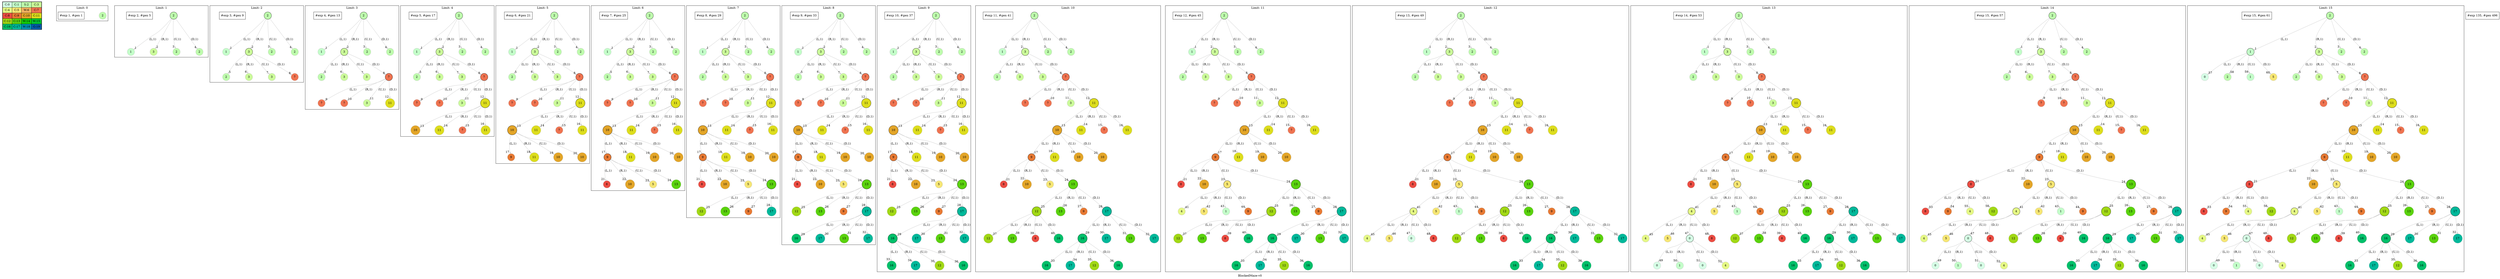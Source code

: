 strict digraph BlockedMaze { label="BlockedMaze-v0"
subgraph MAP {label=Map;map [shape=plaintext label=<<table border="1" cellpadding="5" cellspacing="0" cellborder="1"><tr><td bgcolor="0.39803922 0.15947579 0.99679532 1.        ">C:0</td><td bgcolor="0.35098039 0.23194764 0.99315867 1.        ">C:1</td><td bgcolor="0.29607843 0.31486959 0.98720184 1.        ">S:2</td><td bgcolor="0.24901961 0.38410575 0.98063477 1.        ">C:3</td></tr><tr><td bgcolor="0.19411765 0.46220388 0.97128103 1.        ">C:4</td><td bgcolor="0.14705882 0.52643216 0.96182564 1.        ">C:5</td><td bgcolor="0.09215686 0.59770746 0.94913494 1.        ">W:6</td><td bgcolor="0.0372549  0.66454018 0.93467977 1.        ">C:7</td></tr><tr><td bgcolor="0.00980392 0.71791192 0.92090552 1.        ">C:8</td><td bgcolor="0.06470588 0.77520398 0.9032472  1.        ">C:9</td><td bgcolor="0.11176471 0.81974048 0.88677369 1.        ">C:10</td><td bgcolor="0.16666667 0.8660254  0.8660254  1.        ">C:11</td></tr><tr><td bgcolor="0.21372549 0.9005867  0.84695821 1.        ">C:12</td><td bgcolor="0.26862745 0.93467977 0.82325295 1.        ">C:13</td><td bgcolor="0.32352941 0.96182564 0.79801723 1.        ">W:14</td><td bgcolor="0.37058824 0.97940977 0.77520398 1.        ">W:15</td></tr><tr><td bgcolor="0.4254902  0.99315867 0.74725253 1.        ">C:16</td><td bgcolor="0.47254902 0.99907048 0.72218645 1.        ">C:17</td><td bgcolor="0.52745098 0.99907048 0.69169844 1.        ">W:18</td><td bgcolor="0.5745098  0.99315867 0.66454018 1.        ">G:19</td></tr></table>>]} 
nodesep=1 ranksep=1 node [shape=circle] edge [arrowsize=0.7] 
subgraph cluster0 { label="Limit: 0" nodesep=1 ranksep=1 node [shape=circle] edge [arrowsize=0.7] 
"0_2" [label=2 style=filled color=grey  fillcolor="0.29607843 0.31486959 0.98720184 1.        "];  "#exp 1, #gen 1" [ shape=box ];
}
subgraph cluster1 { label="Limit: 1" nodesep=1 ranksep=1 node [shape=circle] edge [arrowsize=0.7] 
"1_2" [label=2 style=filled color=grey  fillcolor="0.29607843 0.31486959 0.98720184 1.        "]; 
"1_2" [label=2 style=filled color=black  fillcolor="0.29607843 0.31486959 0.98720184 1.        "]; 
"1_2.1-0" [label=1 style=filled color=grey  fillcolor="0.35098039 0.23194764 0.99315867 1.        "];  "1_2" -> "1_2.1-0" [label="(L,1)" headlabel=" 1 " color=grey ]; 
"1_2.3-1" [label=3 style=filled color=grey  fillcolor="0.24901961 0.38410575 0.98063477 1.        "];  "1_2" -> "1_2.3-1" [label="(R,1)" headlabel=" 2 " color=grey ]; 
"1_2.2-2" [label=2 style=filled color=grey  fillcolor="0.29607843 0.31486959 0.98720184 1.        "];  "1_2" -> "1_2.2-2" [label="(U,1)" headlabel=" 3 " color=grey ]; 
"1_2.2-3" [label=2 style=filled color=grey  fillcolor="0.29607843 0.31486959 0.98720184 1.        "];  "1_2" -> "1_2.2-3" [label="(D,1)" headlabel=" 4 " color=grey ];  "#exp 2, #gen 5" [ shape=box ];
}
subgraph cluster2 { label="Limit: 2" nodesep=1 ranksep=1 node [shape=circle] edge [arrowsize=0.7] 
"2_2" [label=2 style=filled color=grey  fillcolor="0.29607843 0.31486959 0.98720184 1.        "]; 
"2_2" [label=2 style=filled color=black  fillcolor="0.29607843 0.31486959 0.98720184 1.        "]; 
"2_2.1-0" [label=1 style=filled color=grey  fillcolor="0.35098039 0.23194764 0.99315867 1.        "];  "2_2" -> "2_2.1-0" [label="(L,1)" headlabel=" 1 " color=grey ]; 
"2_2.3-1" [label=3 style=filled color=grey  fillcolor="0.24901961 0.38410575 0.98063477 1.        "];  "2_2" -> "2_2.3-1" [label="(R,1)" headlabel=" 2 " color=grey ]; 
"2_2.2-2" [label=2 style=filled color=grey  fillcolor="0.29607843 0.31486959 0.98720184 1.        "];  "2_2" -> "2_2.2-2" [label="(U,1)" headlabel=" 3 " color=grey ]; 
"2_2.2-3" [label=2 style=filled color=grey  fillcolor="0.29607843 0.31486959 0.98720184 1.        "];  "2_2" -> "2_2.2-3" [label="(D,1)" headlabel=" 4 " color=grey ]; 
"2_2.3-1" [label=3 style=filled color=black  fillcolor="0.24901961 0.38410575 0.98063477 1.        "]; 
"2_2.3.2-0" [label=2 style=filled color=grey  fillcolor="0.29607843 0.31486959 0.98720184 1.        "];  "2_2.3-1" -> "2_2.3.2-0" [label="(L,1)" headlabel=" 5 " color=grey ]; 
"2_2.3.3-1" [label=3 style=filled color=grey  fillcolor="0.24901961 0.38410575 0.98063477 1.        "];  "2_2.3-1" -> "2_2.3.3-1" [label="(R,1)" headlabel=" 6 " color=grey ]; 
"2_2.3.3-2" [label=3 style=filled color=grey  fillcolor="0.24901961 0.38410575 0.98063477 1.        "];  "2_2.3-1" -> "2_2.3.3-2" [label="(U,1)" headlabel=" 7 " color=grey ]; 
"2_2.3.7-3" [label=7 style=filled color=grey  fillcolor="0.0372549  0.66454018 0.93467977 1.        "];  "2_2.3-1" -> "2_2.3.7-3" [label="(D,1)" headlabel=" 8 " color=grey ];  "#exp 3, #gen 9" [ shape=box ];
}
subgraph cluster3 { label="Limit: 3" nodesep=1 ranksep=1 node [shape=circle] edge [arrowsize=0.7] 
"3_2" [label=2 style=filled color=grey  fillcolor="0.29607843 0.31486959 0.98720184 1.        "]; 
"3_2" [label=2 style=filled color=black  fillcolor="0.29607843 0.31486959 0.98720184 1.        "]; 
"3_2.1-0" [label=1 style=filled color=grey  fillcolor="0.35098039 0.23194764 0.99315867 1.        "];  "3_2" -> "3_2.1-0" [label="(L,1)" headlabel=" 1 " color=grey ]; 
"3_2.3-1" [label=3 style=filled color=grey  fillcolor="0.24901961 0.38410575 0.98063477 1.        "];  "3_2" -> "3_2.3-1" [label="(R,1)" headlabel=" 2 " color=grey ]; 
"3_2.2-2" [label=2 style=filled color=grey  fillcolor="0.29607843 0.31486959 0.98720184 1.        "];  "3_2" -> "3_2.2-2" [label="(U,1)" headlabel=" 3 " color=grey ]; 
"3_2.2-3" [label=2 style=filled color=grey  fillcolor="0.29607843 0.31486959 0.98720184 1.        "];  "3_2" -> "3_2.2-3" [label="(D,1)" headlabel=" 4 " color=grey ]; 
"3_2.3-1" [label=3 style=filled color=black  fillcolor="0.24901961 0.38410575 0.98063477 1.        "]; 
"3_2.3.2-0" [label=2 style=filled color=grey  fillcolor="0.29607843 0.31486959 0.98720184 1.        "];  "3_2.3-1" -> "3_2.3.2-0" [label="(L,1)" headlabel=" 5 " color=grey ]; 
"3_2.3.3-1" [label=3 style=filled color=grey  fillcolor="0.24901961 0.38410575 0.98063477 1.        "];  "3_2.3-1" -> "3_2.3.3-1" [label="(R,1)" headlabel=" 6 " color=grey ]; 
"3_2.3.3-2" [label=3 style=filled color=grey  fillcolor="0.24901961 0.38410575 0.98063477 1.        "];  "3_2.3-1" -> "3_2.3.3-2" [label="(U,1)" headlabel=" 7 " color=grey ]; 
"3_2.3.7-3" [label=7 style=filled color=grey  fillcolor="0.0372549  0.66454018 0.93467977 1.        "];  "3_2.3-1" -> "3_2.3.7-3" [label="(D,1)" headlabel=" 8 " color=grey ]; 
"3_2.3.7-3" [label=7 style=filled color=black  fillcolor="0.0372549  0.66454018 0.93467977 1.        "]; 
"3_2.3.7.7-0" [label=7 style=filled color=grey  fillcolor="0.0372549  0.66454018 0.93467977 1.        "];  "3_2.3.7-3" -> "3_2.3.7.7-0" [label="(L,1)" headlabel=" 9 " color=grey ]; 
"3_2.3.7.7-1" [label=7 style=filled color=grey  fillcolor="0.0372549  0.66454018 0.93467977 1.        "];  "3_2.3.7-3" -> "3_2.3.7.7-1" [label="(R,1)" headlabel=" 10 " color=grey ]; 
"3_2.3.7.3-2" [label=3 style=filled color=grey  fillcolor="0.24901961 0.38410575 0.98063477 1.        "];  "3_2.3.7-3" -> "3_2.3.7.3-2" [label="(U,1)" headlabel=" 11 " color=grey ]; 
"3_2.3.7.11-3" [label=11 style=filled color=grey  fillcolor="0.16666667 0.8660254  0.8660254  1.        "];  "3_2.3.7-3" -> "3_2.3.7.11-3" [label="(D,1)" headlabel=" 12 " color=grey ];  "#exp 4, #gen 13" [ shape=box ];
}
subgraph cluster4 { label="Limit: 4" nodesep=1 ranksep=1 node [shape=circle] edge [arrowsize=0.7] 
"4_2" [label=2 style=filled color=grey  fillcolor="0.29607843 0.31486959 0.98720184 1.        "]; 
"4_2" [label=2 style=filled color=black  fillcolor="0.29607843 0.31486959 0.98720184 1.        "]; 
"4_2.1-0" [label=1 style=filled color=grey  fillcolor="0.35098039 0.23194764 0.99315867 1.        "];  "4_2" -> "4_2.1-0" [label="(L,1)" headlabel=" 1 " color=grey ]; 
"4_2.3-1" [label=3 style=filled color=grey  fillcolor="0.24901961 0.38410575 0.98063477 1.        "];  "4_2" -> "4_2.3-1" [label="(R,1)" headlabel=" 2 " color=grey ]; 
"4_2.2-2" [label=2 style=filled color=grey  fillcolor="0.29607843 0.31486959 0.98720184 1.        "];  "4_2" -> "4_2.2-2" [label="(U,1)" headlabel=" 3 " color=grey ]; 
"4_2.2-3" [label=2 style=filled color=grey  fillcolor="0.29607843 0.31486959 0.98720184 1.        "];  "4_2" -> "4_2.2-3" [label="(D,1)" headlabel=" 4 " color=grey ]; 
"4_2.3-1" [label=3 style=filled color=black  fillcolor="0.24901961 0.38410575 0.98063477 1.        "]; 
"4_2.3.2-0" [label=2 style=filled color=grey  fillcolor="0.29607843 0.31486959 0.98720184 1.        "];  "4_2.3-1" -> "4_2.3.2-0" [label="(L,1)" headlabel=" 5 " color=grey ]; 
"4_2.3.3-1" [label=3 style=filled color=grey  fillcolor="0.24901961 0.38410575 0.98063477 1.        "];  "4_2.3-1" -> "4_2.3.3-1" [label="(R,1)" headlabel=" 6 " color=grey ]; 
"4_2.3.3-2" [label=3 style=filled color=grey  fillcolor="0.24901961 0.38410575 0.98063477 1.        "];  "4_2.3-1" -> "4_2.3.3-2" [label="(U,1)" headlabel=" 7 " color=grey ]; 
"4_2.3.7-3" [label=7 style=filled color=grey  fillcolor="0.0372549  0.66454018 0.93467977 1.        "];  "4_2.3-1" -> "4_2.3.7-3" [label="(D,1)" headlabel=" 8 " color=grey ]; 
"4_2.3.7-3" [label=7 style=filled color=black  fillcolor="0.0372549  0.66454018 0.93467977 1.        "]; 
"4_2.3.7.7-0" [label=7 style=filled color=grey  fillcolor="0.0372549  0.66454018 0.93467977 1.        "];  "4_2.3.7-3" -> "4_2.3.7.7-0" [label="(L,1)" headlabel=" 9 " color=grey ]; 
"4_2.3.7.7-1" [label=7 style=filled color=grey  fillcolor="0.0372549  0.66454018 0.93467977 1.        "];  "4_2.3.7-3" -> "4_2.3.7.7-1" [label="(R,1)" headlabel=" 10 " color=grey ]; 
"4_2.3.7.3-2" [label=3 style=filled color=grey  fillcolor="0.24901961 0.38410575 0.98063477 1.        "];  "4_2.3.7-3" -> "4_2.3.7.3-2" [label="(U,1)" headlabel=" 11 " color=grey ]; 
"4_2.3.7.11-3" [label=11 style=filled color=grey  fillcolor="0.16666667 0.8660254  0.8660254  1.        "];  "4_2.3.7-3" -> "4_2.3.7.11-3" [label="(D,1)" headlabel=" 12 " color=grey ]; 
"4_2.3.7.11-3" [label=11 style=filled color=black  fillcolor="0.16666667 0.8660254  0.8660254  1.        "]; 
"4_2.3.7.11.10-0" [label=10 style=filled color=grey  fillcolor="0.11176471 0.81974048 0.88677369 1.        "];  "4_2.3.7.11-3" -> "4_2.3.7.11.10-0" [label="(L,1)" headlabel=" 13 " color=grey ]; 
"4_2.3.7.11.11-1" [label=11 style=filled color=grey  fillcolor="0.16666667 0.8660254  0.8660254  1.        "];  "4_2.3.7.11-3" -> "4_2.3.7.11.11-1" [label="(R,1)" headlabel=" 14 " color=grey ]; 
"4_2.3.7.11.7-2" [label=7 style=filled color=grey  fillcolor="0.0372549  0.66454018 0.93467977 1.        "];  "4_2.3.7.11-3" -> "4_2.3.7.11.7-2" [label="(U,1)" headlabel=" 15 " color=grey ]; 
"4_2.3.7.11.11-3" [label=11 style=filled color=grey  fillcolor="0.16666667 0.8660254  0.8660254  1.        "];  "4_2.3.7.11-3" -> "4_2.3.7.11.11-3" [label="(D,1)" headlabel=" 16 " color=grey ];  "#exp 5, #gen 17" [ shape=box ];
}
subgraph cluster5 { label="Limit: 5" nodesep=1 ranksep=1 node [shape=circle] edge [arrowsize=0.7] 
"5_2" [label=2 style=filled color=grey  fillcolor="0.29607843 0.31486959 0.98720184 1.        "]; 
"5_2" [label=2 style=filled color=black  fillcolor="0.29607843 0.31486959 0.98720184 1.        "]; 
"5_2.1-0" [label=1 style=filled color=grey  fillcolor="0.35098039 0.23194764 0.99315867 1.        "];  "5_2" -> "5_2.1-0" [label="(L,1)" headlabel=" 1 " color=grey ]; 
"5_2.3-1" [label=3 style=filled color=grey  fillcolor="0.24901961 0.38410575 0.98063477 1.        "];  "5_2" -> "5_2.3-1" [label="(R,1)" headlabel=" 2 " color=grey ]; 
"5_2.2-2" [label=2 style=filled color=grey  fillcolor="0.29607843 0.31486959 0.98720184 1.        "];  "5_2" -> "5_2.2-2" [label="(U,1)" headlabel=" 3 " color=grey ]; 
"5_2.2-3" [label=2 style=filled color=grey  fillcolor="0.29607843 0.31486959 0.98720184 1.        "];  "5_2" -> "5_2.2-3" [label="(D,1)" headlabel=" 4 " color=grey ]; 
"5_2.3-1" [label=3 style=filled color=black  fillcolor="0.24901961 0.38410575 0.98063477 1.        "]; 
"5_2.3.2-0" [label=2 style=filled color=grey  fillcolor="0.29607843 0.31486959 0.98720184 1.        "];  "5_2.3-1" -> "5_2.3.2-0" [label="(L,1)" headlabel=" 5 " color=grey ]; 
"5_2.3.3-1" [label=3 style=filled color=grey  fillcolor="0.24901961 0.38410575 0.98063477 1.        "];  "5_2.3-1" -> "5_2.3.3-1" [label="(R,1)" headlabel=" 6 " color=grey ]; 
"5_2.3.3-2" [label=3 style=filled color=grey  fillcolor="0.24901961 0.38410575 0.98063477 1.        "];  "5_2.3-1" -> "5_2.3.3-2" [label="(U,1)" headlabel=" 7 " color=grey ]; 
"5_2.3.7-3" [label=7 style=filled color=grey  fillcolor="0.0372549  0.66454018 0.93467977 1.        "];  "5_2.3-1" -> "5_2.3.7-3" [label="(D,1)" headlabel=" 8 " color=grey ]; 
"5_2.3.7-3" [label=7 style=filled color=black  fillcolor="0.0372549  0.66454018 0.93467977 1.        "]; 
"5_2.3.7.7-0" [label=7 style=filled color=grey  fillcolor="0.0372549  0.66454018 0.93467977 1.        "];  "5_2.3.7-3" -> "5_2.3.7.7-0" [label="(L,1)" headlabel=" 9 " color=grey ]; 
"5_2.3.7.7-1" [label=7 style=filled color=grey  fillcolor="0.0372549  0.66454018 0.93467977 1.        "];  "5_2.3.7-3" -> "5_2.3.7.7-1" [label="(R,1)" headlabel=" 10 " color=grey ]; 
"5_2.3.7.3-2" [label=3 style=filled color=grey  fillcolor="0.24901961 0.38410575 0.98063477 1.        "];  "5_2.3.7-3" -> "5_2.3.7.3-2" [label="(U,1)" headlabel=" 11 " color=grey ]; 
"5_2.3.7.11-3" [label=11 style=filled color=grey  fillcolor="0.16666667 0.8660254  0.8660254  1.        "];  "5_2.3.7-3" -> "5_2.3.7.11-3" [label="(D,1)" headlabel=" 12 " color=grey ]; 
"5_2.3.7.11-3" [label=11 style=filled color=black  fillcolor="0.16666667 0.8660254  0.8660254  1.        "]; 
"5_2.3.7.11.10-0" [label=10 style=filled color=grey  fillcolor="0.11176471 0.81974048 0.88677369 1.        "];  "5_2.3.7.11-3" -> "5_2.3.7.11.10-0" [label="(L,1)" headlabel=" 13 " color=grey ]; 
"5_2.3.7.11.11-1" [label=11 style=filled color=grey  fillcolor="0.16666667 0.8660254  0.8660254  1.        "];  "5_2.3.7.11-3" -> "5_2.3.7.11.11-1" [label="(R,1)" headlabel=" 14 " color=grey ]; 
"5_2.3.7.11.7-2" [label=7 style=filled color=grey  fillcolor="0.0372549  0.66454018 0.93467977 1.        "];  "5_2.3.7.11-3" -> "5_2.3.7.11.7-2" [label="(U,1)" headlabel=" 15 " color=grey ]; 
"5_2.3.7.11.11-3" [label=11 style=filled color=grey  fillcolor="0.16666667 0.8660254  0.8660254  1.        "];  "5_2.3.7.11-3" -> "5_2.3.7.11.11-3" [label="(D,1)" headlabel=" 16 " color=grey ]; 
"5_2.3.7.11.10-0" [label=10 style=filled color=black  fillcolor="0.11176471 0.81974048 0.88677369 1.        "]; 
"5_2.3.7.11.10.9-0" [label=9 style=filled color=grey  fillcolor="0.06470588 0.77520398 0.9032472  1.        "];  "5_2.3.7.11.10-0" -> "5_2.3.7.11.10.9-0" [label="(L,1)" headlabel=" 17 " color=grey ]; 
"5_2.3.7.11.10.11-1" [label=11 style=filled color=grey  fillcolor="0.16666667 0.8660254  0.8660254  1.        "];  "5_2.3.7.11.10-0" -> "5_2.3.7.11.10.11-1" [label="(R,1)" headlabel=" 18 " color=grey ]; 
"5_2.3.7.11.10.10-2" [label=10 style=filled color=grey  fillcolor="0.11176471 0.81974048 0.88677369 1.        "];  "5_2.3.7.11.10-0" -> "5_2.3.7.11.10.10-2" [label="(U,1)" headlabel=" 19 " color=grey ]; 
"5_2.3.7.11.10.10-3" [label=10 style=filled color=grey  fillcolor="0.11176471 0.81974048 0.88677369 1.        "];  "5_2.3.7.11.10-0" -> "5_2.3.7.11.10.10-3" [label="(D,1)" headlabel=" 20 " color=grey ];  "#exp 6, #gen 21" [ shape=box ];
}
subgraph cluster6 { label="Limit: 6" nodesep=1 ranksep=1 node [shape=circle] edge [arrowsize=0.7] 
"6_2" [label=2 style=filled color=grey  fillcolor="0.29607843 0.31486959 0.98720184 1.        "]; 
"6_2" [label=2 style=filled color=black  fillcolor="0.29607843 0.31486959 0.98720184 1.        "]; 
"6_2.1-0" [label=1 style=filled color=grey  fillcolor="0.35098039 0.23194764 0.99315867 1.        "];  "6_2" -> "6_2.1-0" [label="(L,1)" headlabel=" 1 " color=grey ]; 
"6_2.3-1" [label=3 style=filled color=grey  fillcolor="0.24901961 0.38410575 0.98063477 1.        "];  "6_2" -> "6_2.3-1" [label="(R,1)" headlabel=" 2 " color=grey ]; 
"6_2.2-2" [label=2 style=filled color=grey  fillcolor="0.29607843 0.31486959 0.98720184 1.        "];  "6_2" -> "6_2.2-2" [label="(U,1)" headlabel=" 3 " color=grey ]; 
"6_2.2-3" [label=2 style=filled color=grey  fillcolor="0.29607843 0.31486959 0.98720184 1.        "];  "6_2" -> "6_2.2-3" [label="(D,1)" headlabel=" 4 " color=grey ]; 
"6_2.3-1" [label=3 style=filled color=black  fillcolor="0.24901961 0.38410575 0.98063477 1.        "]; 
"6_2.3.2-0" [label=2 style=filled color=grey  fillcolor="0.29607843 0.31486959 0.98720184 1.        "];  "6_2.3-1" -> "6_2.3.2-0" [label="(L,1)" headlabel=" 5 " color=grey ]; 
"6_2.3.3-1" [label=3 style=filled color=grey  fillcolor="0.24901961 0.38410575 0.98063477 1.        "];  "6_2.3-1" -> "6_2.3.3-1" [label="(R,1)" headlabel=" 6 " color=grey ]; 
"6_2.3.3-2" [label=3 style=filled color=grey  fillcolor="0.24901961 0.38410575 0.98063477 1.        "];  "6_2.3-1" -> "6_2.3.3-2" [label="(U,1)" headlabel=" 7 " color=grey ]; 
"6_2.3.7-3" [label=7 style=filled color=grey  fillcolor="0.0372549  0.66454018 0.93467977 1.        "];  "6_2.3-1" -> "6_2.3.7-3" [label="(D,1)" headlabel=" 8 " color=grey ]; 
"6_2.3.7-3" [label=7 style=filled color=black  fillcolor="0.0372549  0.66454018 0.93467977 1.        "]; 
"6_2.3.7.7-0" [label=7 style=filled color=grey  fillcolor="0.0372549  0.66454018 0.93467977 1.        "];  "6_2.3.7-3" -> "6_2.3.7.7-0" [label="(L,1)" headlabel=" 9 " color=grey ]; 
"6_2.3.7.7-1" [label=7 style=filled color=grey  fillcolor="0.0372549  0.66454018 0.93467977 1.        "];  "6_2.3.7-3" -> "6_2.3.7.7-1" [label="(R,1)" headlabel=" 10 " color=grey ]; 
"6_2.3.7.3-2" [label=3 style=filled color=grey  fillcolor="0.24901961 0.38410575 0.98063477 1.        "];  "6_2.3.7-3" -> "6_2.3.7.3-2" [label="(U,1)" headlabel=" 11 " color=grey ]; 
"6_2.3.7.11-3" [label=11 style=filled color=grey  fillcolor="0.16666667 0.8660254  0.8660254  1.        "];  "6_2.3.7-3" -> "6_2.3.7.11-3" [label="(D,1)" headlabel=" 12 " color=grey ]; 
"6_2.3.7.11-3" [label=11 style=filled color=black  fillcolor="0.16666667 0.8660254  0.8660254  1.        "]; 
"6_2.3.7.11.10-0" [label=10 style=filled color=grey  fillcolor="0.11176471 0.81974048 0.88677369 1.        "];  "6_2.3.7.11-3" -> "6_2.3.7.11.10-0" [label="(L,1)" headlabel=" 13 " color=grey ]; 
"6_2.3.7.11.11-1" [label=11 style=filled color=grey  fillcolor="0.16666667 0.8660254  0.8660254  1.        "];  "6_2.3.7.11-3" -> "6_2.3.7.11.11-1" [label="(R,1)" headlabel=" 14 " color=grey ]; 
"6_2.3.7.11.7-2" [label=7 style=filled color=grey  fillcolor="0.0372549  0.66454018 0.93467977 1.        "];  "6_2.3.7.11-3" -> "6_2.3.7.11.7-2" [label="(U,1)" headlabel=" 15 " color=grey ]; 
"6_2.3.7.11.11-3" [label=11 style=filled color=grey  fillcolor="0.16666667 0.8660254  0.8660254  1.        "];  "6_2.3.7.11-3" -> "6_2.3.7.11.11-3" [label="(D,1)" headlabel=" 16 " color=grey ]; 
"6_2.3.7.11.10-0" [label=10 style=filled color=black  fillcolor="0.11176471 0.81974048 0.88677369 1.        "]; 
"6_2.3.7.11.10.9-0" [label=9 style=filled color=grey  fillcolor="0.06470588 0.77520398 0.9032472  1.        "];  "6_2.3.7.11.10-0" -> "6_2.3.7.11.10.9-0" [label="(L,1)" headlabel=" 17 " color=grey ]; 
"6_2.3.7.11.10.11-1" [label=11 style=filled color=grey  fillcolor="0.16666667 0.8660254  0.8660254  1.        "];  "6_2.3.7.11.10-0" -> "6_2.3.7.11.10.11-1" [label="(R,1)" headlabel=" 18 " color=grey ]; 
"6_2.3.7.11.10.10-2" [label=10 style=filled color=grey  fillcolor="0.11176471 0.81974048 0.88677369 1.        "];  "6_2.3.7.11.10-0" -> "6_2.3.7.11.10.10-2" [label="(U,1)" headlabel=" 19 " color=grey ]; 
"6_2.3.7.11.10.10-3" [label=10 style=filled color=grey  fillcolor="0.11176471 0.81974048 0.88677369 1.        "];  "6_2.3.7.11.10-0" -> "6_2.3.7.11.10.10-3" [label="(D,1)" headlabel=" 20 " color=grey ]; 
"6_2.3.7.11.10.9-0" [label=9 style=filled color=black  fillcolor="0.06470588 0.77520398 0.9032472  1.        "]; 
"6_2.3.7.11.10.9.8-0" [label=8 style=filled color=grey  fillcolor="0.00980392 0.71791192 0.92090552 1.        "];  "6_2.3.7.11.10.9-0" -> "6_2.3.7.11.10.9.8-0" [label="(L,1)" headlabel=" 21 " color=grey ]; 
"6_2.3.7.11.10.9.10-1" [label=10 style=filled color=grey  fillcolor="0.11176471 0.81974048 0.88677369 1.        "];  "6_2.3.7.11.10.9-0" -> "6_2.3.7.11.10.9.10-1" [label="(R,1)" headlabel=" 22 " color=grey ]; 
"6_2.3.7.11.10.9.5-2" [label=5 style=filled color=grey  fillcolor="0.14705882 0.52643216 0.96182564 1.        "];  "6_2.3.7.11.10.9-0" -> "6_2.3.7.11.10.9.5-2" [label="(U,1)" headlabel=" 23 " color=grey ]; 
"6_2.3.7.11.10.9.13-3" [label=13 style=filled color=grey  fillcolor="0.26862745 0.93467977 0.82325295 1.        "];  "6_2.3.7.11.10.9-0" -> "6_2.3.7.11.10.9.13-3" [label="(D,1)" headlabel=" 24 " color=grey ];  "#exp 7, #gen 25" [ shape=box ];
}
subgraph cluster7 { label="Limit: 7" nodesep=1 ranksep=1 node [shape=circle] edge [arrowsize=0.7] 
"7_2" [label=2 style=filled color=grey  fillcolor="0.29607843 0.31486959 0.98720184 1.        "]; 
"7_2" [label=2 style=filled color=black  fillcolor="0.29607843 0.31486959 0.98720184 1.        "]; 
"7_2.1-0" [label=1 style=filled color=grey  fillcolor="0.35098039 0.23194764 0.99315867 1.        "];  "7_2" -> "7_2.1-0" [label="(L,1)" headlabel=" 1 " color=grey ]; 
"7_2.3-1" [label=3 style=filled color=grey  fillcolor="0.24901961 0.38410575 0.98063477 1.        "];  "7_2" -> "7_2.3-1" [label="(R,1)" headlabel=" 2 " color=grey ]; 
"7_2.2-2" [label=2 style=filled color=grey  fillcolor="0.29607843 0.31486959 0.98720184 1.        "];  "7_2" -> "7_2.2-2" [label="(U,1)" headlabel=" 3 " color=grey ]; 
"7_2.2-3" [label=2 style=filled color=grey  fillcolor="0.29607843 0.31486959 0.98720184 1.        "];  "7_2" -> "7_2.2-3" [label="(D,1)" headlabel=" 4 " color=grey ]; 
"7_2.3-1" [label=3 style=filled color=black  fillcolor="0.24901961 0.38410575 0.98063477 1.        "]; 
"7_2.3.2-0" [label=2 style=filled color=grey  fillcolor="0.29607843 0.31486959 0.98720184 1.        "];  "7_2.3-1" -> "7_2.3.2-0" [label="(L,1)" headlabel=" 5 " color=grey ]; 
"7_2.3.3-1" [label=3 style=filled color=grey  fillcolor="0.24901961 0.38410575 0.98063477 1.        "];  "7_2.3-1" -> "7_2.3.3-1" [label="(R,1)" headlabel=" 6 " color=grey ]; 
"7_2.3.3-2" [label=3 style=filled color=grey  fillcolor="0.24901961 0.38410575 0.98063477 1.        "];  "7_2.3-1" -> "7_2.3.3-2" [label="(U,1)" headlabel=" 7 " color=grey ]; 
"7_2.3.7-3" [label=7 style=filled color=grey  fillcolor="0.0372549  0.66454018 0.93467977 1.        "];  "7_2.3-1" -> "7_2.3.7-3" [label="(D,1)" headlabel=" 8 " color=grey ]; 
"7_2.3.7-3" [label=7 style=filled color=black  fillcolor="0.0372549  0.66454018 0.93467977 1.        "]; 
"7_2.3.7.7-0" [label=7 style=filled color=grey  fillcolor="0.0372549  0.66454018 0.93467977 1.        "];  "7_2.3.7-3" -> "7_2.3.7.7-0" [label="(L,1)" headlabel=" 9 " color=grey ]; 
"7_2.3.7.7-1" [label=7 style=filled color=grey  fillcolor="0.0372549  0.66454018 0.93467977 1.        "];  "7_2.3.7-3" -> "7_2.3.7.7-1" [label="(R,1)" headlabel=" 10 " color=grey ]; 
"7_2.3.7.3-2" [label=3 style=filled color=grey  fillcolor="0.24901961 0.38410575 0.98063477 1.        "];  "7_2.3.7-3" -> "7_2.3.7.3-2" [label="(U,1)" headlabel=" 11 " color=grey ]; 
"7_2.3.7.11-3" [label=11 style=filled color=grey  fillcolor="0.16666667 0.8660254  0.8660254  1.        "];  "7_2.3.7-3" -> "7_2.3.7.11-3" [label="(D,1)" headlabel=" 12 " color=grey ]; 
"7_2.3.7.11-3" [label=11 style=filled color=black  fillcolor="0.16666667 0.8660254  0.8660254  1.        "]; 
"7_2.3.7.11.10-0" [label=10 style=filled color=grey  fillcolor="0.11176471 0.81974048 0.88677369 1.        "];  "7_2.3.7.11-3" -> "7_2.3.7.11.10-0" [label="(L,1)" headlabel=" 13 " color=grey ]; 
"7_2.3.7.11.11-1" [label=11 style=filled color=grey  fillcolor="0.16666667 0.8660254  0.8660254  1.        "];  "7_2.3.7.11-3" -> "7_2.3.7.11.11-1" [label="(R,1)" headlabel=" 14 " color=grey ]; 
"7_2.3.7.11.7-2" [label=7 style=filled color=grey  fillcolor="0.0372549  0.66454018 0.93467977 1.        "];  "7_2.3.7.11-3" -> "7_2.3.7.11.7-2" [label="(U,1)" headlabel=" 15 " color=grey ]; 
"7_2.3.7.11.11-3" [label=11 style=filled color=grey  fillcolor="0.16666667 0.8660254  0.8660254  1.        "];  "7_2.3.7.11-3" -> "7_2.3.7.11.11-3" [label="(D,1)" headlabel=" 16 " color=grey ]; 
"7_2.3.7.11.10-0" [label=10 style=filled color=black  fillcolor="0.11176471 0.81974048 0.88677369 1.        "]; 
"7_2.3.7.11.10.9-0" [label=9 style=filled color=grey  fillcolor="0.06470588 0.77520398 0.9032472  1.        "];  "7_2.3.7.11.10-0" -> "7_2.3.7.11.10.9-0" [label="(L,1)" headlabel=" 17 " color=grey ]; 
"7_2.3.7.11.10.11-1" [label=11 style=filled color=grey  fillcolor="0.16666667 0.8660254  0.8660254  1.        "];  "7_2.3.7.11.10-0" -> "7_2.3.7.11.10.11-1" [label="(R,1)" headlabel=" 18 " color=grey ]; 
"7_2.3.7.11.10.10-2" [label=10 style=filled color=grey  fillcolor="0.11176471 0.81974048 0.88677369 1.        "];  "7_2.3.7.11.10-0" -> "7_2.3.7.11.10.10-2" [label="(U,1)" headlabel=" 19 " color=grey ]; 
"7_2.3.7.11.10.10-3" [label=10 style=filled color=grey  fillcolor="0.11176471 0.81974048 0.88677369 1.        "];  "7_2.3.7.11.10-0" -> "7_2.3.7.11.10.10-3" [label="(D,1)" headlabel=" 20 " color=grey ]; 
"7_2.3.7.11.10.9-0" [label=9 style=filled color=black  fillcolor="0.06470588 0.77520398 0.9032472  1.        "]; 
"7_2.3.7.11.10.9.8-0" [label=8 style=filled color=grey  fillcolor="0.00980392 0.71791192 0.92090552 1.        "];  "7_2.3.7.11.10.9-0" -> "7_2.3.7.11.10.9.8-0" [label="(L,1)" headlabel=" 21 " color=grey ]; 
"7_2.3.7.11.10.9.10-1" [label=10 style=filled color=grey  fillcolor="0.11176471 0.81974048 0.88677369 1.        "];  "7_2.3.7.11.10.9-0" -> "7_2.3.7.11.10.9.10-1" [label="(R,1)" headlabel=" 22 " color=grey ]; 
"7_2.3.7.11.10.9.5-2" [label=5 style=filled color=grey  fillcolor="0.14705882 0.52643216 0.96182564 1.        "];  "7_2.3.7.11.10.9-0" -> "7_2.3.7.11.10.9.5-2" [label="(U,1)" headlabel=" 23 " color=grey ]; 
"7_2.3.7.11.10.9.13-3" [label=13 style=filled color=grey  fillcolor="0.26862745 0.93467977 0.82325295 1.        "];  "7_2.3.7.11.10.9-0" -> "7_2.3.7.11.10.9.13-3" [label="(D,1)" headlabel=" 24 " color=grey ]; 
"7_2.3.7.11.10.9.13-3" [label=13 style=filled color=black  fillcolor="0.26862745 0.93467977 0.82325295 1.        "]; 
"7_2.3.7.11.10.9.13.12-0" [label=12 style=filled color=grey  fillcolor="0.21372549 0.9005867  0.84695821 1.        "];  "7_2.3.7.11.10.9.13-3" -> "7_2.3.7.11.10.9.13.12-0" [label="(L,1)" headlabel=" 25 " color=grey ]; 
"7_2.3.7.11.10.9.13.13-1" [label=13 style=filled color=grey  fillcolor="0.26862745 0.93467977 0.82325295 1.        "];  "7_2.3.7.11.10.9.13-3" -> "7_2.3.7.11.10.9.13.13-1" [label="(R,1)" headlabel=" 26 " color=grey ]; 
"7_2.3.7.11.10.9.13.9-2" [label=9 style=filled color=grey  fillcolor="0.06470588 0.77520398 0.9032472  1.        "];  "7_2.3.7.11.10.9.13-3" -> "7_2.3.7.11.10.9.13.9-2" [label="(U,1)" headlabel=" 27 " color=grey ]; 
"7_2.3.7.11.10.9.13.17-3" [label=17 style=filled color=grey  fillcolor="0.47254902 0.99907048 0.72218645 1.        "];  "7_2.3.7.11.10.9.13-3" -> "7_2.3.7.11.10.9.13.17-3" [label="(D,1)" headlabel=" 28 " color=grey ];  "#exp 8, #gen 29" [ shape=box ];
}
subgraph cluster8 { label="Limit: 8" nodesep=1 ranksep=1 node [shape=circle] edge [arrowsize=0.7] 
"8_2" [label=2 style=filled color=grey  fillcolor="0.29607843 0.31486959 0.98720184 1.        "]; 
"8_2" [label=2 style=filled color=black  fillcolor="0.29607843 0.31486959 0.98720184 1.        "]; 
"8_2.1-0" [label=1 style=filled color=grey  fillcolor="0.35098039 0.23194764 0.99315867 1.        "];  "8_2" -> "8_2.1-0" [label="(L,1)" headlabel=" 1 " color=grey ]; 
"8_2.3-1" [label=3 style=filled color=grey  fillcolor="0.24901961 0.38410575 0.98063477 1.        "];  "8_2" -> "8_2.3-1" [label="(R,1)" headlabel=" 2 " color=grey ]; 
"8_2.2-2" [label=2 style=filled color=grey  fillcolor="0.29607843 0.31486959 0.98720184 1.        "];  "8_2" -> "8_2.2-2" [label="(U,1)" headlabel=" 3 " color=grey ]; 
"8_2.2-3" [label=2 style=filled color=grey  fillcolor="0.29607843 0.31486959 0.98720184 1.        "];  "8_2" -> "8_2.2-3" [label="(D,1)" headlabel=" 4 " color=grey ]; 
"8_2.3-1" [label=3 style=filled color=black  fillcolor="0.24901961 0.38410575 0.98063477 1.        "]; 
"8_2.3.2-0" [label=2 style=filled color=grey  fillcolor="0.29607843 0.31486959 0.98720184 1.        "];  "8_2.3-1" -> "8_2.3.2-0" [label="(L,1)" headlabel=" 5 " color=grey ]; 
"8_2.3.3-1" [label=3 style=filled color=grey  fillcolor="0.24901961 0.38410575 0.98063477 1.        "];  "8_2.3-1" -> "8_2.3.3-1" [label="(R,1)" headlabel=" 6 " color=grey ]; 
"8_2.3.3-2" [label=3 style=filled color=grey  fillcolor="0.24901961 0.38410575 0.98063477 1.        "];  "8_2.3-1" -> "8_2.3.3-2" [label="(U,1)" headlabel=" 7 " color=grey ]; 
"8_2.3.7-3" [label=7 style=filled color=grey  fillcolor="0.0372549  0.66454018 0.93467977 1.        "];  "8_2.3-1" -> "8_2.3.7-3" [label="(D,1)" headlabel=" 8 " color=grey ]; 
"8_2.3.7-3" [label=7 style=filled color=black  fillcolor="0.0372549  0.66454018 0.93467977 1.        "]; 
"8_2.3.7.7-0" [label=7 style=filled color=grey  fillcolor="0.0372549  0.66454018 0.93467977 1.        "];  "8_2.3.7-3" -> "8_2.3.7.7-0" [label="(L,1)" headlabel=" 9 " color=grey ]; 
"8_2.3.7.7-1" [label=7 style=filled color=grey  fillcolor="0.0372549  0.66454018 0.93467977 1.        "];  "8_2.3.7-3" -> "8_2.3.7.7-1" [label="(R,1)" headlabel=" 10 " color=grey ]; 
"8_2.3.7.3-2" [label=3 style=filled color=grey  fillcolor="0.24901961 0.38410575 0.98063477 1.        "];  "8_2.3.7-3" -> "8_2.3.7.3-2" [label="(U,1)" headlabel=" 11 " color=grey ]; 
"8_2.3.7.11-3" [label=11 style=filled color=grey  fillcolor="0.16666667 0.8660254  0.8660254  1.        "];  "8_2.3.7-3" -> "8_2.3.7.11-3" [label="(D,1)" headlabel=" 12 " color=grey ]; 
"8_2.3.7.11-3" [label=11 style=filled color=black  fillcolor="0.16666667 0.8660254  0.8660254  1.        "]; 
"8_2.3.7.11.10-0" [label=10 style=filled color=grey  fillcolor="0.11176471 0.81974048 0.88677369 1.        "];  "8_2.3.7.11-3" -> "8_2.3.7.11.10-0" [label="(L,1)" headlabel=" 13 " color=grey ]; 
"8_2.3.7.11.11-1" [label=11 style=filled color=grey  fillcolor="0.16666667 0.8660254  0.8660254  1.        "];  "8_2.3.7.11-3" -> "8_2.3.7.11.11-1" [label="(R,1)" headlabel=" 14 " color=grey ]; 
"8_2.3.7.11.7-2" [label=7 style=filled color=grey  fillcolor="0.0372549  0.66454018 0.93467977 1.        "];  "8_2.3.7.11-3" -> "8_2.3.7.11.7-2" [label="(U,1)" headlabel=" 15 " color=grey ]; 
"8_2.3.7.11.11-3" [label=11 style=filled color=grey  fillcolor="0.16666667 0.8660254  0.8660254  1.        "];  "8_2.3.7.11-3" -> "8_2.3.7.11.11-3" [label="(D,1)" headlabel=" 16 " color=grey ]; 
"8_2.3.7.11.10-0" [label=10 style=filled color=black  fillcolor="0.11176471 0.81974048 0.88677369 1.        "]; 
"8_2.3.7.11.10.9-0" [label=9 style=filled color=grey  fillcolor="0.06470588 0.77520398 0.9032472  1.        "];  "8_2.3.7.11.10-0" -> "8_2.3.7.11.10.9-0" [label="(L,1)" headlabel=" 17 " color=grey ]; 
"8_2.3.7.11.10.11-1" [label=11 style=filled color=grey  fillcolor="0.16666667 0.8660254  0.8660254  1.        "];  "8_2.3.7.11.10-0" -> "8_2.3.7.11.10.11-1" [label="(R,1)" headlabel=" 18 " color=grey ]; 
"8_2.3.7.11.10.10-2" [label=10 style=filled color=grey  fillcolor="0.11176471 0.81974048 0.88677369 1.        "];  "8_2.3.7.11.10-0" -> "8_2.3.7.11.10.10-2" [label="(U,1)" headlabel=" 19 " color=grey ]; 
"8_2.3.7.11.10.10-3" [label=10 style=filled color=grey  fillcolor="0.11176471 0.81974048 0.88677369 1.        "];  "8_2.3.7.11.10-0" -> "8_2.3.7.11.10.10-3" [label="(D,1)" headlabel=" 20 " color=grey ]; 
"8_2.3.7.11.10.9-0" [label=9 style=filled color=black  fillcolor="0.06470588 0.77520398 0.9032472  1.        "]; 
"8_2.3.7.11.10.9.8-0" [label=8 style=filled color=grey  fillcolor="0.00980392 0.71791192 0.92090552 1.        "];  "8_2.3.7.11.10.9-0" -> "8_2.3.7.11.10.9.8-0" [label="(L,1)" headlabel=" 21 " color=grey ]; 
"8_2.3.7.11.10.9.10-1" [label=10 style=filled color=grey  fillcolor="0.11176471 0.81974048 0.88677369 1.        "];  "8_2.3.7.11.10.9-0" -> "8_2.3.7.11.10.9.10-1" [label="(R,1)" headlabel=" 22 " color=grey ]; 
"8_2.3.7.11.10.9.5-2" [label=5 style=filled color=grey  fillcolor="0.14705882 0.52643216 0.96182564 1.        "];  "8_2.3.7.11.10.9-0" -> "8_2.3.7.11.10.9.5-2" [label="(U,1)" headlabel=" 23 " color=grey ]; 
"8_2.3.7.11.10.9.13-3" [label=13 style=filled color=grey  fillcolor="0.26862745 0.93467977 0.82325295 1.        "];  "8_2.3.7.11.10.9-0" -> "8_2.3.7.11.10.9.13-3" [label="(D,1)" headlabel=" 24 " color=grey ]; 
"8_2.3.7.11.10.9.13-3" [label=13 style=filled color=black  fillcolor="0.26862745 0.93467977 0.82325295 1.        "]; 
"8_2.3.7.11.10.9.13.12-0" [label=12 style=filled color=grey  fillcolor="0.21372549 0.9005867  0.84695821 1.        "];  "8_2.3.7.11.10.9.13-3" -> "8_2.3.7.11.10.9.13.12-0" [label="(L,1)" headlabel=" 25 " color=grey ]; 
"8_2.3.7.11.10.9.13.13-1" [label=13 style=filled color=grey  fillcolor="0.26862745 0.93467977 0.82325295 1.        "];  "8_2.3.7.11.10.9.13-3" -> "8_2.3.7.11.10.9.13.13-1" [label="(R,1)" headlabel=" 26 " color=grey ]; 
"8_2.3.7.11.10.9.13.9-2" [label=9 style=filled color=grey  fillcolor="0.06470588 0.77520398 0.9032472  1.        "];  "8_2.3.7.11.10.9.13-3" -> "8_2.3.7.11.10.9.13.9-2" [label="(U,1)" headlabel=" 27 " color=grey ]; 
"8_2.3.7.11.10.9.13.17-3" [label=17 style=filled color=grey  fillcolor="0.47254902 0.99907048 0.72218645 1.        "];  "8_2.3.7.11.10.9.13-3" -> "8_2.3.7.11.10.9.13.17-3" [label="(D,1)" headlabel=" 28 " color=grey ]; 
"8_2.3.7.11.10.9.13.17-3" [label=17 style=filled color=black  fillcolor="0.47254902 0.99907048 0.72218645 1.        "]; 
"8_2.3.7.11.10.9.13.17.16-0" [label=16 style=filled color=grey  fillcolor="0.4254902  0.99315867 0.74725253 1.        "];  "8_2.3.7.11.10.9.13.17-3" -> "8_2.3.7.11.10.9.13.17.16-0" [label="(L,1)" headlabel=" 29 " color=grey ]; 
"8_2.3.7.11.10.9.13.17.17-1" [label=17 style=filled color=grey  fillcolor="0.47254902 0.99907048 0.72218645 1.        "];  "8_2.3.7.11.10.9.13.17-3" -> "8_2.3.7.11.10.9.13.17.17-1" [label="(R,1)" headlabel=" 30 " color=grey ]; 
"8_2.3.7.11.10.9.13.17.13-2" [label=13 style=filled color=grey  fillcolor="0.26862745 0.93467977 0.82325295 1.        "];  "8_2.3.7.11.10.9.13.17-3" -> "8_2.3.7.11.10.9.13.17.13-2" [label="(U,1)" headlabel=" 31 " color=grey ]; 
"8_2.3.7.11.10.9.13.17.17-3" [label=17 style=filled color=grey  fillcolor="0.47254902 0.99907048 0.72218645 1.        "];  "8_2.3.7.11.10.9.13.17-3" -> "8_2.3.7.11.10.9.13.17.17-3" [label="(D,1)" headlabel=" 32 " color=grey ];  "#exp 9, #gen 33" [ shape=box ];
}
subgraph cluster9 { label="Limit: 9" nodesep=1 ranksep=1 node [shape=circle] edge [arrowsize=0.7] 
"9_2" [label=2 style=filled color=grey  fillcolor="0.29607843 0.31486959 0.98720184 1.        "]; 
"9_2" [label=2 style=filled color=black  fillcolor="0.29607843 0.31486959 0.98720184 1.        "]; 
"9_2.1-0" [label=1 style=filled color=grey  fillcolor="0.35098039 0.23194764 0.99315867 1.        "];  "9_2" -> "9_2.1-0" [label="(L,1)" headlabel=" 1 " color=grey ]; 
"9_2.3-1" [label=3 style=filled color=grey  fillcolor="0.24901961 0.38410575 0.98063477 1.        "];  "9_2" -> "9_2.3-1" [label="(R,1)" headlabel=" 2 " color=grey ]; 
"9_2.2-2" [label=2 style=filled color=grey  fillcolor="0.29607843 0.31486959 0.98720184 1.        "];  "9_2" -> "9_2.2-2" [label="(U,1)" headlabel=" 3 " color=grey ]; 
"9_2.2-3" [label=2 style=filled color=grey  fillcolor="0.29607843 0.31486959 0.98720184 1.        "];  "9_2" -> "9_2.2-3" [label="(D,1)" headlabel=" 4 " color=grey ]; 
"9_2.3-1" [label=3 style=filled color=black  fillcolor="0.24901961 0.38410575 0.98063477 1.        "]; 
"9_2.3.2-0" [label=2 style=filled color=grey  fillcolor="0.29607843 0.31486959 0.98720184 1.        "];  "9_2.3-1" -> "9_2.3.2-0" [label="(L,1)" headlabel=" 5 " color=grey ]; 
"9_2.3.3-1" [label=3 style=filled color=grey  fillcolor="0.24901961 0.38410575 0.98063477 1.        "];  "9_2.3-1" -> "9_2.3.3-1" [label="(R,1)" headlabel=" 6 " color=grey ]; 
"9_2.3.3-2" [label=3 style=filled color=grey  fillcolor="0.24901961 0.38410575 0.98063477 1.        "];  "9_2.3-1" -> "9_2.3.3-2" [label="(U,1)" headlabel=" 7 " color=grey ]; 
"9_2.3.7-3" [label=7 style=filled color=grey  fillcolor="0.0372549  0.66454018 0.93467977 1.        "];  "9_2.3-1" -> "9_2.3.7-3" [label="(D,1)" headlabel=" 8 " color=grey ]; 
"9_2.3.7-3" [label=7 style=filled color=black  fillcolor="0.0372549  0.66454018 0.93467977 1.        "]; 
"9_2.3.7.7-0" [label=7 style=filled color=grey  fillcolor="0.0372549  0.66454018 0.93467977 1.        "];  "9_2.3.7-3" -> "9_2.3.7.7-0" [label="(L,1)" headlabel=" 9 " color=grey ]; 
"9_2.3.7.7-1" [label=7 style=filled color=grey  fillcolor="0.0372549  0.66454018 0.93467977 1.        "];  "9_2.3.7-3" -> "9_2.3.7.7-1" [label="(R,1)" headlabel=" 10 " color=grey ]; 
"9_2.3.7.3-2" [label=3 style=filled color=grey  fillcolor="0.24901961 0.38410575 0.98063477 1.        "];  "9_2.3.7-3" -> "9_2.3.7.3-2" [label="(U,1)" headlabel=" 11 " color=grey ]; 
"9_2.3.7.11-3" [label=11 style=filled color=grey  fillcolor="0.16666667 0.8660254  0.8660254  1.        "];  "9_2.3.7-3" -> "9_2.3.7.11-3" [label="(D,1)" headlabel=" 12 " color=grey ]; 
"9_2.3.7.11-3" [label=11 style=filled color=black  fillcolor="0.16666667 0.8660254  0.8660254  1.        "]; 
"9_2.3.7.11.10-0" [label=10 style=filled color=grey  fillcolor="0.11176471 0.81974048 0.88677369 1.        "];  "9_2.3.7.11-3" -> "9_2.3.7.11.10-0" [label="(L,1)" headlabel=" 13 " color=grey ]; 
"9_2.3.7.11.11-1" [label=11 style=filled color=grey  fillcolor="0.16666667 0.8660254  0.8660254  1.        "];  "9_2.3.7.11-3" -> "9_2.3.7.11.11-1" [label="(R,1)" headlabel=" 14 " color=grey ]; 
"9_2.3.7.11.7-2" [label=7 style=filled color=grey  fillcolor="0.0372549  0.66454018 0.93467977 1.        "];  "9_2.3.7.11-3" -> "9_2.3.7.11.7-2" [label="(U,1)" headlabel=" 15 " color=grey ]; 
"9_2.3.7.11.11-3" [label=11 style=filled color=grey  fillcolor="0.16666667 0.8660254  0.8660254  1.        "];  "9_2.3.7.11-3" -> "9_2.3.7.11.11-3" [label="(D,1)" headlabel=" 16 " color=grey ]; 
"9_2.3.7.11.10-0" [label=10 style=filled color=black  fillcolor="0.11176471 0.81974048 0.88677369 1.        "]; 
"9_2.3.7.11.10.9-0" [label=9 style=filled color=grey  fillcolor="0.06470588 0.77520398 0.9032472  1.        "];  "9_2.3.7.11.10-0" -> "9_2.3.7.11.10.9-0" [label="(L,1)" headlabel=" 17 " color=grey ]; 
"9_2.3.7.11.10.11-1" [label=11 style=filled color=grey  fillcolor="0.16666667 0.8660254  0.8660254  1.        "];  "9_2.3.7.11.10-0" -> "9_2.3.7.11.10.11-1" [label="(R,1)" headlabel=" 18 " color=grey ]; 
"9_2.3.7.11.10.10-2" [label=10 style=filled color=grey  fillcolor="0.11176471 0.81974048 0.88677369 1.        "];  "9_2.3.7.11.10-0" -> "9_2.3.7.11.10.10-2" [label="(U,1)" headlabel=" 19 " color=grey ]; 
"9_2.3.7.11.10.10-3" [label=10 style=filled color=grey  fillcolor="0.11176471 0.81974048 0.88677369 1.        "];  "9_2.3.7.11.10-0" -> "9_2.3.7.11.10.10-3" [label="(D,1)" headlabel=" 20 " color=grey ]; 
"9_2.3.7.11.10.9-0" [label=9 style=filled color=black  fillcolor="0.06470588 0.77520398 0.9032472  1.        "]; 
"9_2.3.7.11.10.9.8-0" [label=8 style=filled color=grey  fillcolor="0.00980392 0.71791192 0.92090552 1.        "];  "9_2.3.7.11.10.9-0" -> "9_2.3.7.11.10.9.8-0" [label="(L,1)" headlabel=" 21 " color=grey ]; 
"9_2.3.7.11.10.9.10-1" [label=10 style=filled color=grey  fillcolor="0.11176471 0.81974048 0.88677369 1.        "];  "9_2.3.7.11.10.9-0" -> "9_2.3.7.11.10.9.10-1" [label="(R,1)" headlabel=" 22 " color=grey ]; 
"9_2.3.7.11.10.9.5-2" [label=5 style=filled color=grey  fillcolor="0.14705882 0.52643216 0.96182564 1.        "];  "9_2.3.7.11.10.9-0" -> "9_2.3.7.11.10.9.5-2" [label="(U,1)" headlabel=" 23 " color=grey ]; 
"9_2.3.7.11.10.9.13-3" [label=13 style=filled color=grey  fillcolor="0.26862745 0.93467977 0.82325295 1.        "];  "9_2.3.7.11.10.9-0" -> "9_2.3.7.11.10.9.13-3" [label="(D,1)" headlabel=" 24 " color=grey ]; 
"9_2.3.7.11.10.9.13-3" [label=13 style=filled color=black  fillcolor="0.26862745 0.93467977 0.82325295 1.        "]; 
"9_2.3.7.11.10.9.13.12-0" [label=12 style=filled color=grey  fillcolor="0.21372549 0.9005867  0.84695821 1.        "];  "9_2.3.7.11.10.9.13-3" -> "9_2.3.7.11.10.9.13.12-0" [label="(L,1)" headlabel=" 25 " color=grey ]; 
"9_2.3.7.11.10.9.13.13-1" [label=13 style=filled color=grey  fillcolor="0.26862745 0.93467977 0.82325295 1.        "];  "9_2.3.7.11.10.9.13-3" -> "9_2.3.7.11.10.9.13.13-1" [label="(R,1)" headlabel=" 26 " color=grey ]; 
"9_2.3.7.11.10.9.13.9-2" [label=9 style=filled color=grey  fillcolor="0.06470588 0.77520398 0.9032472  1.        "];  "9_2.3.7.11.10.9.13-3" -> "9_2.3.7.11.10.9.13.9-2" [label="(U,1)" headlabel=" 27 " color=grey ]; 
"9_2.3.7.11.10.9.13.17-3" [label=17 style=filled color=grey  fillcolor="0.47254902 0.99907048 0.72218645 1.        "];  "9_2.3.7.11.10.9.13-3" -> "9_2.3.7.11.10.9.13.17-3" [label="(D,1)" headlabel=" 28 " color=grey ]; 
"9_2.3.7.11.10.9.13.17-3" [label=17 style=filled color=black  fillcolor="0.47254902 0.99907048 0.72218645 1.        "]; 
"9_2.3.7.11.10.9.13.17.16-0" [label=16 style=filled color=grey  fillcolor="0.4254902  0.99315867 0.74725253 1.        "];  "9_2.3.7.11.10.9.13.17-3" -> "9_2.3.7.11.10.9.13.17.16-0" [label="(L,1)" headlabel=" 29 " color=grey ]; 
"9_2.3.7.11.10.9.13.17.17-1" [label=17 style=filled color=grey  fillcolor="0.47254902 0.99907048 0.72218645 1.        "];  "9_2.3.7.11.10.9.13.17-3" -> "9_2.3.7.11.10.9.13.17.17-1" [label="(R,1)" headlabel=" 30 " color=grey ]; 
"9_2.3.7.11.10.9.13.17.13-2" [label=13 style=filled color=grey  fillcolor="0.26862745 0.93467977 0.82325295 1.        "];  "9_2.3.7.11.10.9.13.17-3" -> "9_2.3.7.11.10.9.13.17.13-2" [label="(U,1)" headlabel=" 31 " color=grey ]; 
"9_2.3.7.11.10.9.13.17.17-3" [label=17 style=filled color=grey  fillcolor="0.47254902 0.99907048 0.72218645 1.        "];  "9_2.3.7.11.10.9.13.17-3" -> "9_2.3.7.11.10.9.13.17.17-3" [label="(D,1)" headlabel=" 32 " color=grey ]; 
"9_2.3.7.11.10.9.13.17.16-0" [label=16 style=filled color=black  fillcolor="0.4254902  0.99315867 0.74725253 1.        "]; 
"9_2.3.7.11.10.9.13.17.16.16-0" [label=16 style=filled color=grey  fillcolor="0.4254902  0.99315867 0.74725253 1.        "];  "9_2.3.7.11.10.9.13.17.16-0" -> "9_2.3.7.11.10.9.13.17.16.16-0" [label="(L,1)" headlabel=" 33 " color=grey ]; 
"9_2.3.7.11.10.9.13.17.16.17-1" [label=17 style=filled color=grey  fillcolor="0.47254902 0.99907048 0.72218645 1.        "];  "9_2.3.7.11.10.9.13.17.16-0" -> "9_2.3.7.11.10.9.13.17.16.17-1" [label="(R,1)" headlabel=" 34 " color=grey ]; 
"9_2.3.7.11.10.9.13.17.16.12-2" [label=12 style=filled color=grey  fillcolor="0.21372549 0.9005867  0.84695821 1.        "];  "9_2.3.7.11.10.9.13.17.16-0" -> "9_2.3.7.11.10.9.13.17.16.12-2" [label="(U,1)" headlabel=" 35 " color=grey ]; 
"9_2.3.7.11.10.9.13.17.16.16-3" [label=16 style=filled color=grey  fillcolor="0.4254902  0.99315867 0.74725253 1.        "];  "9_2.3.7.11.10.9.13.17.16-0" -> "9_2.3.7.11.10.9.13.17.16.16-3" [label="(D,1)" headlabel=" 36 " color=grey ];  "#exp 10, #gen 37" [ shape=box ];
}
subgraph cluster10 { label="Limit: 10" nodesep=1 ranksep=1 node [shape=circle] edge [arrowsize=0.7] 
"10_2" [label=2 style=filled color=grey  fillcolor="0.29607843 0.31486959 0.98720184 1.        "]; 
"10_2" [label=2 style=filled color=black  fillcolor="0.29607843 0.31486959 0.98720184 1.        "]; 
"10_2.1-0" [label=1 style=filled color=grey  fillcolor="0.35098039 0.23194764 0.99315867 1.        "];  "10_2" -> "10_2.1-0" [label="(L,1)" headlabel=" 1 " color=grey ]; 
"10_2.3-1" [label=3 style=filled color=grey  fillcolor="0.24901961 0.38410575 0.98063477 1.        "];  "10_2" -> "10_2.3-1" [label="(R,1)" headlabel=" 2 " color=grey ]; 
"10_2.2-2" [label=2 style=filled color=grey  fillcolor="0.29607843 0.31486959 0.98720184 1.        "];  "10_2" -> "10_2.2-2" [label="(U,1)" headlabel=" 3 " color=grey ]; 
"10_2.2-3" [label=2 style=filled color=grey  fillcolor="0.29607843 0.31486959 0.98720184 1.        "];  "10_2" -> "10_2.2-3" [label="(D,1)" headlabel=" 4 " color=grey ]; 
"10_2.3-1" [label=3 style=filled color=black  fillcolor="0.24901961 0.38410575 0.98063477 1.        "]; 
"10_2.3.2-0" [label=2 style=filled color=grey  fillcolor="0.29607843 0.31486959 0.98720184 1.        "];  "10_2.3-1" -> "10_2.3.2-0" [label="(L,1)" headlabel=" 5 " color=grey ]; 
"10_2.3.3-1" [label=3 style=filled color=grey  fillcolor="0.24901961 0.38410575 0.98063477 1.        "];  "10_2.3-1" -> "10_2.3.3-1" [label="(R,1)" headlabel=" 6 " color=grey ]; 
"10_2.3.3-2" [label=3 style=filled color=grey  fillcolor="0.24901961 0.38410575 0.98063477 1.        "];  "10_2.3-1" -> "10_2.3.3-2" [label="(U,1)" headlabel=" 7 " color=grey ]; 
"10_2.3.7-3" [label=7 style=filled color=grey  fillcolor="0.0372549  0.66454018 0.93467977 1.        "];  "10_2.3-1" -> "10_2.3.7-3" [label="(D,1)" headlabel=" 8 " color=grey ]; 
"10_2.3.7-3" [label=7 style=filled color=black  fillcolor="0.0372549  0.66454018 0.93467977 1.        "]; 
"10_2.3.7.7-0" [label=7 style=filled color=grey  fillcolor="0.0372549  0.66454018 0.93467977 1.        "];  "10_2.3.7-3" -> "10_2.3.7.7-0" [label="(L,1)" headlabel=" 9 " color=grey ]; 
"10_2.3.7.7-1" [label=7 style=filled color=grey  fillcolor="0.0372549  0.66454018 0.93467977 1.        "];  "10_2.3.7-3" -> "10_2.3.7.7-1" [label="(R,1)" headlabel=" 10 " color=grey ]; 
"10_2.3.7.3-2" [label=3 style=filled color=grey  fillcolor="0.24901961 0.38410575 0.98063477 1.        "];  "10_2.3.7-3" -> "10_2.3.7.3-2" [label="(U,1)" headlabel=" 11 " color=grey ]; 
"10_2.3.7.11-3" [label=11 style=filled color=grey  fillcolor="0.16666667 0.8660254  0.8660254  1.        "];  "10_2.3.7-3" -> "10_2.3.7.11-3" [label="(D,1)" headlabel=" 12 " color=grey ]; 
"10_2.3.7.11-3" [label=11 style=filled color=black  fillcolor="0.16666667 0.8660254  0.8660254  1.        "]; 
"10_2.3.7.11.10-0" [label=10 style=filled color=grey  fillcolor="0.11176471 0.81974048 0.88677369 1.        "];  "10_2.3.7.11-3" -> "10_2.3.7.11.10-0" [label="(L,1)" headlabel=" 13 " color=grey ]; 
"10_2.3.7.11.11-1" [label=11 style=filled color=grey  fillcolor="0.16666667 0.8660254  0.8660254  1.        "];  "10_2.3.7.11-3" -> "10_2.3.7.11.11-1" [label="(R,1)" headlabel=" 14 " color=grey ]; 
"10_2.3.7.11.7-2" [label=7 style=filled color=grey  fillcolor="0.0372549  0.66454018 0.93467977 1.        "];  "10_2.3.7.11-3" -> "10_2.3.7.11.7-2" [label="(U,1)" headlabel=" 15 " color=grey ]; 
"10_2.3.7.11.11-3" [label=11 style=filled color=grey  fillcolor="0.16666667 0.8660254  0.8660254  1.        "];  "10_2.3.7.11-3" -> "10_2.3.7.11.11-3" [label="(D,1)" headlabel=" 16 " color=grey ]; 
"10_2.3.7.11.10-0" [label=10 style=filled color=black  fillcolor="0.11176471 0.81974048 0.88677369 1.        "]; 
"10_2.3.7.11.10.9-0" [label=9 style=filled color=grey  fillcolor="0.06470588 0.77520398 0.9032472  1.        "];  "10_2.3.7.11.10-0" -> "10_2.3.7.11.10.9-0" [label="(L,1)" headlabel=" 17 " color=grey ]; 
"10_2.3.7.11.10.11-1" [label=11 style=filled color=grey  fillcolor="0.16666667 0.8660254  0.8660254  1.        "];  "10_2.3.7.11.10-0" -> "10_2.3.7.11.10.11-1" [label="(R,1)" headlabel=" 18 " color=grey ]; 
"10_2.3.7.11.10.10-2" [label=10 style=filled color=grey  fillcolor="0.11176471 0.81974048 0.88677369 1.        "];  "10_2.3.7.11.10-0" -> "10_2.3.7.11.10.10-2" [label="(U,1)" headlabel=" 19 " color=grey ]; 
"10_2.3.7.11.10.10-3" [label=10 style=filled color=grey  fillcolor="0.11176471 0.81974048 0.88677369 1.        "];  "10_2.3.7.11.10-0" -> "10_2.3.7.11.10.10-3" [label="(D,1)" headlabel=" 20 " color=grey ]; 
"10_2.3.7.11.10.9-0" [label=9 style=filled color=black  fillcolor="0.06470588 0.77520398 0.9032472  1.        "]; 
"10_2.3.7.11.10.9.8-0" [label=8 style=filled color=grey  fillcolor="0.00980392 0.71791192 0.92090552 1.        "];  "10_2.3.7.11.10.9-0" -> "10_2.3.7.11.10.9.8-0" [label="(L,1)" headlabel=" 21 " color=grey ]; 
"10_2.3.7.11.10.9.10-1" [label=10 style=filled color=grey  fillcolor="0.11176471 0.81974048 0.88677369 1.        "];  "10_2.3.7.11.10.9-0" -> "10_2.3.7.11.10.9.10-1" [label="(R,1)" headlabel=" 22 " color=grey ]; 
"10_2.3.7.11.10.9.5-2" [label=5 style=filled color=grey  fillcolor="0.14705882 0.52643216 0.96182564 1.        "];  "10_2.3.7.11.10.9-0" -> "10_2.3.7.11.10.9.5-2" [label="(U,1)" headlabel=" 23 " color=grey ]; 
"10_2.3.7.11.10.9.13-3" [label=13 style=filled color=grey  fillcolor="0.26862745 0.93467977 0.82325295 1.        "];  "10_2.3.7.11.10.9-0" -> "10_2.3.7.11.10.9.13-3" [label="(D,1)" headlabel=" 24 " color=grey ]; 
"10_2.3.7.11.10.9.13-3" [label=13 style=filled color=black  fillcolor="0.26862745 0.93467977 0.82325295 1.        "]; 
"10_2.3.7.11.10.9.13.12-0" [label=12 style=filled color=grey  fillcolor="0.21372549 0.9005867  0.84695821 1.        "];  "10_2.3.7.11.10.9.13-3" -> "10_2.3.7.11.10.9.13.12-0" [label="(L,1)" headlabel=" 25 " color=grey ]; 
"10_2.3.7.11.10.9.13.13-1" [label=13 style=filled color=grey  fillcolor="0.26862745 0.93467977 0.82325295 1.        "];  "10_2.3.7.11.10.9.13-3" -> "10_2.3.7.11.10.9.13.13-1" [label="(R,1)" headlabel=" 26 " color=grey ]; 
"10_2.3.7.11.10.9.13.9-2" [label=9 style=filled color=grey  fillcolor="0.06470588 0.77520398 0.9032472  1.        "];  "10_2.3.7.11.10.9.13-3" -> "10_2.3.7.11.10.9.13.9-2" [label="(U,1)" headlabel=" 27 " color=grey ]; 
"10_2.3.7.11.10.9.13.17-3" [label=17 style=filled color=grey  fillcolor="0.47254902 0.99907048 0.72218645 1.        "];  "10_2.3.7.11.10.9.13-3" -> "10_2.3.7.11.10.9.13.17-3" [label="(D,1)" headlabel=" 28 " color=grey ]; 
"10_2.3.7.11.10.9.13.17-3" [label=17 style=filled color=black  fillcolor="0.47254902 0.99907048 0.72218645 1.        "]; 
"10_2.3.7.11.10.9.13.17.16-0" [label=16 style=filled color=grey  fillcolor="0.4254902  0.99315867 0.74725253 1.        "];  "10_2.3.7.11.10.9.13.17-3" -> "10_2.3.7.11.10.9.13.17.16-0" [label="(L,1)" headlabel=" 29 " color=grey ]; 
"10_2.3.7.11.10.9.13.17.17-1" [label=17 style=filled color=grey  fillcolor="0.47254902 0.99907048 0.72218645 1.        "];  "10_2.3.7.11.10.9.13.17-3" -> "10_2.3.7.11.10.9.13.17.17-1" [label="(R,1)" headlabel=" 30 " color=grey ]; 
"10_2.3.7.11.10.9.13.17.13-2" [label=13 style=filled color=grey  fillcolor="0.26862745 0.93467977 0.82325295 1.        "];  "10_2.3.7.11.10.9.13.17-3" -> "10_2.3.7.11.10.9.13.17.13-2" [label="(U,1)" headlabel=" 31 " color=grey ]; 
"10_2.3.7.11.10.9.13.17.17-3" [label=17 style=filled color=grey  fillcolor="0.47254902 0.99907048 0.72218645 1.        "];  "10_2.3.7.11.10.9.13.17-3" -> "10_2.3.7.11.10.9.13.17.17-3" [label="(D,1)" headlabel=" 32 " color=grey ]; 
"10_2.3.7.11.10.9.13.17.16-0" [label=16 style=filled color=black  fillcolor="0.4254902  0.99315867 0.74725253 1.        "]; 
"10_2.3.7.11.10.9.13.17.16.16-0" [label=16 style=filled color=grey  fillcolor="0.4254902  0.99315867 0.74725253 1.        "];  "10_2.3.7.11.10.9.13.17.16-0" -> "10_2.3.7.11.10.9.13.17.16.16-0" [label="(L,1)" headlabel=" 33 " color=grey ]; 
"10_2.3.7.11.10.9.13.17.16.17-1" [label=17 style=filled color=grey  fillcolor="0.47254902 0.99907048 0.72218645 1.        "];  "10_2.3.7.11.10.9.13.17.16-0" -> "10_2.3.7.11.10.9.13.17.16.17-1" [label="(R,1)" headlabel=" 34 " color=grey ]; 
"10_2.3.7.11.10.9.13.17.16.12-2" [label=12 style=filled color=grey  fillcolor="0.21372549 0.9005867  0.84695821 1.        "];  "10_2.3.7.11.10.9.13.17.16-0" -> "10_2.3.7.11.10.9.13.17.16.12-2" [label="(U,1)" headlabel=" 35 " color=grey ]; 
"10_2.3.7.11.10.9.13.17.16.16-3" [label=16 style=filled color=grey  fillcolor="0.4254902  0.99315867 0.74725253 1.        "];  "10_2.3.7.11.10.9.13.17.16-0" -> "10_2.3.7.11.10.9.13.17.16.16-3" [label="(D,1)" headlabel=" 36 " color=grey ]; 
"10_2.3.7.11.10.9.13.12-0" [label=12 style=filled color=black  fillcolor="0.21372549 0.9005867  0.84695821 1.        "]; 
"10_2.3.7.11.10.9.13.12.12-0" [label=12 style=filled color=grey  fillcolor="0.21372549 0.9005867  0.84695821 1.        "];  "10_2.3.7.11.10.9.13.12-0" -> "10_2.3.7.11.10.9.13.12.12-0" [label="(L,1)" headlabel=" 37 " color=grey ]; 
"10_2.3.7.11.10.9.13.12.13-1" [label=13 style=filled color=grey  fillcolor="0.26862745 0.93467977 0.82325295 1.        "];  "10_2.3.7.11.10.9.13.12-0" -> "10_2.3.7.11.10.9.13.12.13-1" [label="(R,1)" headlabel=" 38 " color=grey ]; 
"10_2.3.7.11.10.9.13.12.8-2" [label=8 style=filled color=grey  fillcolor="0.00980392 0.71791192 0.92090552 1.        "];  "10_2.3.7.11.10.9.13.12-0" -> "10_2.3.7.11.10.9.13.12.8-2" [label="(U,1)" headlabel=" 39 " color=grey ]; 
"10_2.3.7.11.10.9.13.12.16-3" [label=16 style=filled color=grey  fillcolor="0.4254902  0.99315867 0.74725253 1.        "];  "10_2.3.7.11.10.9.13.12-0" -> "10_2.3.7.11.10.9.13.12.16-3" [label="(D,1)" headlabel=" 40 " color=grey ];  "#exp 11, #gen 41" [ shape=box ];
}
subgraph cluster11 { label="Limit: 11" nodesep=1 ranksep=1 node [shape=circle] edge [arrowsize=0.7] 
"11_2" [label=2 style=filled color=grey  fillcolor="0.29607843 0.31486959 0.98720184 1.        "]; 
"11_2" [label=2 style=filled color=black  fillcolor="0.29607843 0.31486959 0.98720184 1.        "]; 
"11_2.1-0" [label=1 style=filled color=grey  fillcolor="0.35098039 0.23194764 0.99315867 1.        "];  "11_2" -> "11_2.1-0" [label="(L,1)" headlabel=" 1 " color=grey ]; 
"11_2.3-1" [label=3 style=filled color=grey  fillcolor="0.24901961 0.38410575 0.98063477 1.        "];  "11_2" -> "11_2.3-1" [label="(R,1)" headlabel=" 2 " color=grey ]; 
"11_2.2-2" [label=2 style=filled color=grey  fillcolor="0.29607843 0.31486959 0.98720184 1.        "];  "11_2" -> "11_2.2-2" [label="(U,1)" headlabel=" 3 " color=grey ]; 
"11_2.2-3" [label=2 style=filled color=grey  fillcolor="0.29607843 0.31486959 0.98720184 1.        "];  "11_2" -> "11_2.2-3" [label="(D,1)" headlabel=" 4 " color=grey ]; 
"11_2.3-1" [label=3 style=filled color=black  fillcolor="0.24901961 0.38410575 0.98063477 1.        "]; 
"11_2.3.2-0" [label=2 style=filled color=grey  fillcolor="0.29607843 0.31486959 0.98720184 1.        "];  "11_2.3-1" -> "11_2.3.2-0" [label="(L,1)" headlabel=" 5 " color=grey ]; 
"11_2.3.3-1" [label=3 style=filled color=grey  fillcolor="0.24901961 0.38410575 0.98063477 1.        "];  "11_2.3-1" -> "11_2.3.3-1" [label="(R,1)" headlabel=" 6 " color=grey ]; 
"11_2.3.3-2" [label=3 style=filled color=grey  fillcolor="0.24901961 0.38410575 0.98063477 1.        "];  "11_2.3-1" -> "11_2.3.3-2" [label="(U,1)" headlabel=" 7 " color=grey ]; 
"11_2.3.7-3" [label=7 style=filled color=grey  fillcolor="0.0372549  0.66454018 0.93467977 1.        "];  "11_2.3-1" -> "11_2.3.7-3" [label="(D,1)" headlabel=" 8 " color=grey ]; 
"11_2.3.7-3" [label=7 style=filled color=black  fillcolor="0.0372549  0.66454018 0.93467977 1.        "]; 
"11_2.3.7.7-0" [label=7 style=filled color=grey  fillcolor="0.0372549  0.66454018 0.93467977 1.        "];  "11_2.3.7-3" -> "11_2.3.7.7-0" [label="(L,1)" headlabel=" 9 " color=grey ]; 
"11_2.3.7.7-1" [label=7 style=filled color=grey  fillcolor="0.0372549  0.66454018 0.93467977 1.        "];  "11_2.3.7-3" -> "11_2.3.7.7-1" [label="(R,1)" headlabel=" 10 " color=grey ]; 
"11_2.3.7.3-2" [label=3 style=filled color=grey  fillcolor="0.24901961 0.38410575 0.98063477 1.        "];  "11_2.3.7-3" -> "11_2.3.7.3-2" [label="(U,1)" headlabel=" 11 " color=grey ]; 
"11_2.3.7.11-3" [label=11 style=filled color=grey  fillcolor="0.16666667 0.8660254  0.8660254  1.        "];  "11_2.3.7-3" -> "11_2.3.7.11-3" [label="(D,1)" headlabel=" 12 " color=grey ]; 
"11_2.3.7.11-3" [label=11 style=filled color=black  fillcolor="0.16666667 0.8660254  0.8660254  1.        "]; 
"11_2.3.7.11.10-0" [label=10 style=filled color=grey  fillcolor="0.11176471 0.81974048 0.88677369 1.        "];  "11_2.3.7.11-3" -> "11_2.3.7.11.10-0" [label="(L,1)" headlabel=" 13 " color=grey ]; 
"11_2.3.7.11.11-1" [label=11 style=filled color=grey  fillcolor="0.16666667 0.8660254  0.8660254  1.        "];  "11_2.3.7.11-3" -> "11_2.3.7.11.11-1" [label="(R,1)" headlabel=" 14 " color=grey ]; 
"11_2.3.7.11.7-2" [label=7 style=filled color=grey  fillcolor="0.0372549  0.66454018 0.93467977 1.        "];  "11_2.3.7.11-3" -> "11_2.3.7.11.7-2" [label="(U,1)" headlabel=" 15 " color=grey ]; 
"11_2.3.7.11.11-3" [label=11 style=filled color=grey  fillcolor="0.16666667 0.8660254  0.8660254  1.        "];  "11_2.3.7.11-3" -> "11_2.3.7.11.11-3" [label="(D,1)" headlabel=" 16 " color=grey ]; 
"11_2.3.7.11.10-0" [label=10 style=filled color=black  fillcolor="0.11176471 0.81974048 0.88677369 1.        "]; 
"11_2.3.7.11.10.9-0" [label=9 style=filled color=grey  fillcolor="0.06470588 0.77520398 0.9032472  1.        "];  "11_2.3.7.11.10-0" -> "11_2.3.7.11.10.9-0" [label="(L,1)" headlabel=" 17 " color=grey ]; 
"11_2.3.7.11.10.11-1" [label=11 style=filled color=grey  fillcolor="0.16666667 0.8660254  0.8660254  1.        "];  "11_2.3.7.11.10-0" -> "11_2.3.7.11.10.11-1" [label="(R,1)" headlabel=" 18 " color=grey ]; 
"11_2.3.7.11.10.10-2" [label=10 style=filled color=grey  fillcolor="0.11176471 0.81974048 0.88677369 1.        "];  "11_2.3.7.11.10-0" -> "11_2.3.7.11.10.10-2" [label="(U,1)" headlabel=" 19 " color=grey ]; 
"11_2.3.7.11.10.10-3" [label=10 style=filled color=grey  fillcolor="0.11176471 0.81974048 0.88677369 1.        "];  "11_2.3.7.11.10-0" -> "11_2.3.7.11.10.10-3" [label="(D,1)" headlabel=" 20 " color=grey ]; 
"11_2.3.7.11.10.9-0" [label=9 style=filled color=black  fillcolor="0.06470588 0.77520398 0.9032472  1.        "]; 
"11_2.3.7.11.10.9.8-0" [label=8 style=filled color=grey  fillcolor="0.00980392 0.71791192 0.92090552 1.        "];  "11_2.3.7.11.10.9-0" -> "11_2.3.7.11.10.9.8-0" [label="(L,1)" headlabel=" 21 " color=grey ]; 
"11_2.3.7.11.10.9.10-1" [label=10 style=filled color=grey  fillcolor="0.11176471 0.81974048 0.88677369 1.        "];  "11_2.3.7.11.10.9-0" -> "11_2.3.7.11.10.9.10-1" [label="(R,1)" headlabel=" 22 " color=grey ]; 
"11_2.3.7.11.10.9.5-2" [label=5 style=filled color=grey  fillcolor="0.14705882 0.52643216 0.96182564 1.        "];  "11_2.3.7.11.10.9-0" -> "11_2.3.7.11.10.9.5-2" [label="(U,1)" headlabel=" 23 " color=grey ]; 
"11_2.3.7.11.10.9.13-3" [label=13 style=filled color=grey  fillcolor="0.26862745 0.93467977 0.82325295 1.        "];  "11_2.3.7.11.10.9-0" -> "11_2.3.7.11.10.9.13-3" [label="(D,1)" headlabel=" 24 " color=grey ]; 
"11_2.3.7.11.10.9.13-3" [label=13 style=filled color=black  fillcolor="0.26862745 0.93467977 0.82325295 1.        "]; 
"11_2.3.7.11.10.9.13.12-0" [label=12 style=filled color=grey  fillcolor="0.21372549 0.9005867  0.84695821 1.        "];  "11_2.3.7.11.10.9.13-3" -> "11_2.3.7.11.10.9.13.12-0" [label="(L,1)" headlabel=" 25 " color=grey ]; 
"11_2.3.7.11.10.9.13.13-1" [label=13 style=filled color=grey  fillcolor="0.26862745 0.93467977 0.82325295 1.        "];  "11_2.3.7.11.10.9.13-3" -> "11_2.3.7.11.10.9.13.13-1" [label="(R,1)" headlabel=" 26 " color=grey ]; 
"11_2.3.7.11.10.9.13.9-2" [label=9 style=filled color=grey  fillcolor="0.06470588 0.77520398 0.9032472  1.        "];  "11_2.3.7.11.10.9.13-3" -> "11_2.3.7.11.10.9.13.9-2" [label="(U,1)" headlabel=" 27 " color=grey ]; 
"11_2.3.7.11.10.9.13.17-3" [label=17 style=filled color=grey  fillcolor="0.47254902 0.99907048 0.72218645 1.        "];  "11_2.3.7.11.10.9.13-3" -> "11_2.3.7.11.10.9.13.17-3" [label="(D,1)" headlabel=" 28 " color=grey ]; 
"11_2.3.7.11.10.9.13.17-3" [label=17 style=filled color=black  fillcolor="0.47254902 0.99907048 0.72218645 1.        "]; 
"11_2.3.7.11.10.9.13.17.16-0" [label=16 style=filled color=grey  fillcolor="0.4254902  0.99315867 0.74725253 1.        "];  "11_2.3.7.11.10.9.13.17-3" -> "11_2.3.7.11.10.9.13.17.16-0" [label="(L,1)" headlabel=" 29 " color=grey ]; 
"11_2.3.7.11.10.9.13.17.17-1" [label=17 style=filled color=grey  fillcolor="0.47254902 0.99907048 0.72218645 1.        "];  "11_2.3.7.11.10.9.13.17-3" -> "11_2.3.7.11.10.9.13.17.17-1" [label="(R,1)" headlabel=" 30 " color=grey ]; 
"11_2.3.7.11.10.9.13.17.13-2" [label=13 style=filled color=grey  fillcolor="0.26862745 0.93467977 0.82325295 1.        "];  "11_2.3.7.11.10.9.13.17-3" -> "11_2.3.7.11.10.9.13.17.13-2" [label="(U,1)" headlabel=" 31 " color=grey ]; 
"11_2.3.7.11.10.9.13.17.17-3" [label=17 style=filled color=grey  fillcolor="0.47254902 0.99907048 0.72218645 1.        "];  "11_2.3.7.11.10.9.13.17-3" -> "11_2.3.7.11.10.9.13.17.17-3" [label="(D,1)" headlabel=" 32 " color=grey ]; 
"11_2.3.7.11.10.9.13.17.16-0" [label=16 style=filled color=black  fillcolor="0.4254902  0.99315867 0.74725253 1.        "]; 
"11_2.3.7.11.10.9.13.17.16.16-0" [label=16 style=filled color=grey  fillcolor="0.4254902  0.99315867 0.74725253 1.        "];  "11_2.3.7.11.10.9.13.17.16-0" -> "11_2.3.7.11.10.9.13.17.16.16-0" [label="(L,1)" headlabel=" 33 " color=grey ]; 
"11_2.3.7.11.10.9.13.17.16.17-1" [label=17 style=filled color=grey  fillcolor="0.47254902 0.99907048 0.72218645 1.        "];  "11_2.3.7.11.10.9.13.17.16-0" -> "11_2.3.7.11.10.9.13.17.16.17-1" [label="(R,1)" headlabel=" 34 " color=grey ]; 
"11_2.3.7.11.10.9.13.17.16.12-2" [label=12 style=filled color=grey  fillcolor="0.21372549 0.9005867  0.84695821 1.        "];  "11_2.3.7.11.10.9.13.17.16-0" -> "11_2.3.7.11.10.9.13.17.16.12-2" [label="(U,1)" headlabel=" 35 " color=grey ]; 
"11_2.3.7.11.10.9.13.17.16.16-3" [label=16 style=filled color=grey  fillcolor="0.4254902  0.99315867 0.74725253 1.        "];  "11_2.3.7.11.10.9.13.17.16-0" -> "11_2.3.7.11.10.9.13.17.16.16-3" [label="(D,1)" headlabel=" 36 " color=grey ]; 
"11_2.3.7.11.10.9.13.12-0" [label=12 style=filled color=black  fillcolor="0.21372549 0.9005867  0.84695821 1.        "]; 
"11_2.3.7.11.10.9.13.12.12-0" [label=12 style=filled color=grey  fillcolor="0.21372549 0.9005867  0.84695821 1.        "];  "11_2.3.7.11.10.9.13.12-0" -> "11_2.3.7.11.10.9.13.12.12-0" [label="(L,1)" headlabel=" 37 " color=grey ]; 
"11_2.3.7.11.10.9.13.12.13-1" [label=13 style=filled color=grey  fillcolor="0.26862745 0.93467977 0.82325295 1.        "];  "11_2.3.7.11.10.9.13.12-0" -> "11_2.3.7.11.10.9.13.12.13-1" [label="(R,1)" headlabel=" 38 " color=grey ]; 
"11_2.3.7.11.10.9.13.12.8-2" [label=8 style=filled color=grey  fillcolor="0.00980392 0.71791192 0.92090552 1.        "];  "11_2.3.7.11.10.9.13.12-0" -> "11_2.3.7.11.10.9.13.12.8-2" [label="(U,1)" headlabel=" 39 " color=grey ]; 
"11_2.3.7.11.10.9.13.12.16-3" [label=16 style=filled color=grey  fillcolor="0.4254902  0.99315867 0.74725253 1.        "];  "11_2.3.7.11.10.9.13.12-0" -> "11_2.3.7.11.10.9.13.12.16-3" [label="(D,1)" headlabel=" 40 " color=grey ]; 
"11_2.3.7.11.10.9.5-2" [label=5 style=filled color=black  fillcolor="0.14705882 0.52643216 0.96182564 1.        "]; 
"11_2.3.7.11.10.9.5.4-0" [label=4 style=filled color=grey  fillcolor="0.19411765 0.46220388 0.97128103 1.        "];  "11_2.3.7.11.10.9.5-2" -> "11_2.3.7.11.10.9.5.4-0" [label="(L,1)" headlabel=" 41 " color=grey ]; 
"11_2.3.7.11.10.9.5.5-1" [label=5 style=filled color=grey  fillcolor="0.14705882 0.52643216 0.96182564 1.        "];  "11_2.3.7.11.10.9.5-2" -> "11_2.3.7.11.10.9.5.5-1" [label="(R,1)" headlabel=" 42 " color=grey ]; 
"11_2.3.7.11.10.9.5.1-2" [label=1 style=filled color=grey  fillcolor="0.35098039 0.23194764 0.99315867 1.        "];  "11_2.3.7.11.10.9.5-2" -> "11_2.3.7.11.10.9.5.1-2" [label="(U,1)" headlabel=" 43 " color=grey ]; 
"11_2.3.7.11.10.9.5.9-3" [label=9 style=filled color=grey  fillcolor="0.06470588 0.77520398 0.9032472  1.        "];  "11_2.3.7.11.10.9.5-2" -> "11_2.3.7.11.10.9.5.9-3" [label="(D,1)" headlabel=" 44 " color=grey ];  "#exp 12, #gen 45" [ shape=box ];
}
subgraph cluster12 { label="Limit: 12" nodesep=1 ranksep=1 node [shape=circle] edge [arrowsize=0.7] 
"12_2" [label=2 style=filled color=grey  fillcolor="0.29607843 0.31486959 0.98720184 1.        "]; 
"12_2" [label=2 style=filled color=black  fillcolor="0.29607843 0.31486959 0.98720184 1.        "]; 
"12_2.1-0" [label=1 style=filled color=grey  fillcolor="0.35098039 0.23194764 0.99315867 1.        "];  "12_2" -> "12_2.1-0" [label="(L,1)" headlabel=" 1 " color=grey ]; 
"12_2.3-1" [label=3 style=filled color=grey  fillcolor="0.24901961 0.38410575 0.98063477 1.        "];  "12_2" -> "12_2.3-1" [label="(R,1)" headlabel=" 2 " color=grey ]; 
"12_2.2-2" [label=2 style=filled color=grey  fillcolor="0.29607843 0.31486959 0.98720184 1.        "];  "12_2" -> "12_2.2-2" [label="(U,1)" headlabel=" 3 " color=grey ]; 
"12_2.2-3" [label=2 style=filled color=grey  fillcolor="0.29607843 0.31486959 0.98720184 1.        "];  "12_2" -> "12_2.2-3" [label="(D,1)" headlabel=" 4 " color=grey ]; 
"12_2.3-1" [label=3 style=filled color=black  fillcolor="0.24901961 0.38410575 0.98063477 1.        "]; 
"12_2.3.2-0" [label=2 style=filled color=grey  fillcolor="0.29607843 0.31486959 0.98720184 1.        "];  "12_2.3-1" -> "12_2.3.2-0" [label="(L,1)" headlabel=" 5 " color=grey ]; 
"12_2.3.3-1" [label=3 style=filled color=grey  fillcolor="0.24901961 0.38410575 0.98063477 1.        "];  "12_2.3-1" -> "12_2.3.3-1" [label="(R,1)" headlabel=" 6 " color=grey ]; 
"12_2.3.3-2" [label=3 style=filled color=grey  fillcolor="0.24901961 0.38410575 0.98063477 1.        "];  "12_2.3-1" -> "12_2.3.3-2" [label="(U,1)" headlabel=" 7 " color=grey ]; 
"12_2.3.7-3" [label=7 style=filled color=grey  fillcolor="0.0372549  0.66454018 0.93467977 1.        "];  "12_2.3-1" -> "12_2.3.7-3" [label="(D,1)" headlabel=" 8 " color=grey ]; 
"12_2.3.7-3" [label=7 style=filled color=black  fillcolor="0.0372549  0.66454018 0.93467977 1.        "]; 
"12_2.3.7.7-0" [label=7 style=filled color=grey  fillcolor="0.0372549  0.66454018 0.93467977 1.        "];  "12_2.3.7-3" -> "12_2.3.7.7-0" [label="(L,1)" headlabel=" 9 " color=grey ]; 
"12_2.3.7.7-1" [label=7 style=filled color=grey  fillcolor="0.0372549  0.66454018 0.93467977 1.        "];  "12_2.3.7-3" -> "12_2.3.7.7-1" [label="(R,1)" headlabel=" 10 " color=grey ]; 
"12_2.3.7.3-2" [label=3 style=filled color=grey  fillcolor="0.24901961 0.38410575 0.98063477 1.        "];  "12_2.3.7-3" -> "12_2.3.7.3-2" [label="(U,1)" headlabel=" 11 " color=grey ]; 
"12_2.3.7.11-3" [label=11 style=filled color=grey  fillcolor="0.16666667 0.8660254  0.8660254  1.        "];  "12_2.3.7-3" -> "12_2.3.7.11-3" [label="(D,1)" headlabel=" 12 " color=grey ]; 
"12_2.3.7.11-3" [label=11 style=filled color=black  fillcolor="0.16666667 0.8660254  0.8660254  1.        "]; 
"12_2.3.7.11.10-0" [label=10 style=filled color=grey  fillcolor="0.11176471 0.81974048 0.88677369 1.        "];  "12_2.3.7.11-3" -> "12_2.3.7.11.10-0" [label="(L,1)" headlabel=" 13 " color=grey ]; 
"12_2.3.7.11.11-1" [label=11 style=filled color=grey  fillcolor="0.16666667 0.8660254  0.8660254  1.        "];  "12_2.3.7.11-3" -> "12_2.3.7.11.11-1" [label="(R,1)" headlabel=" 14 " color=grey ]; 
"12_2.3.7.11.7-2" [label=7 style=filled color=grey  fillcolor="0.0372549  0.66454018 0.93467977 1.        "];  "12_2.3.7.11-3" -> "12_2.3.7.11.7-2" [label="(U,1)" headlabel=" 15 " color=grey ]; 
"12_2.3.7.11.11-3" [label=11 style=filled color=grey  fillcolor="0.16666667 0.8660254  0.8660254  1.        "];  "12_2.3.7.11-3" -> "12_2.3.7.11.11-3" [label="(D,1)" headlabel=" 16 " color=grey ]; 
"12_2.3.7.11.10-0" [label=10 style=filled color=black  fillcolor="0.11176471 0.81974048 0.88677369 1.        "]; 
"12_2.3.7.11.10.9-0" [label=9 style=filled color=grey  fillcolor="0.06470588 0.77520398 0.9032472  1.        "];  "12_2.3.7.11.10-0" -> "12_2.3.7.11.10.9-0" [label="(L,1)" headlabel=" 17 " color=grey ]; 
"12_2.3.7.11.10.11-1" [label=11 style=filled color=grey  fillcolor="0.16666667 0.8660254  0.8660254  1.        "];  "12_2.3.7.11.10-0" -> "12_2.3.7.11.10.11-1" [label="(R,1)" headlabel=" 18 " color=grey ]; 
"12_2.3.7.11.10.10-2" [label=10 style=filled color=grey  fillcolor="0.11176471 0.81974048 0.88677369 1.        "];  "12_2.3.7.11.10-0" -> "12_2.3.7.11.10.10-2" [label="(U,1)" headlabel=" 19 " color=grey ]; 
"12_2.3.7.11.10.10-3" [label=10 style=filled color=grey  fillcolor="0.11176471 0.81974048 0.88677369 1.        "];  "12_2.3.7.11.10-0" -> "12_2.3.7.11.10.10-3" [label="(D,1)" headlabel=" 20 " color=grey ]; 
"12_2.3.7.11.10.9-0" [label=9 style=filled color=black  fillcolor="0.06470588 0.77520398 0.9032472  1.        "]; 
"12_2.3.7.11.10.9.8-0" [label=8 style=filled color=grey  fillcolor="0.00980392 0.71791192 0.92090552 1.        "];  "12_2.3.7.11.10.9-0" -> "12_2.3.7.11.10.9.8-0" [label="(L,1)" headlabel=" 21 " color=grey ]; 
"12_2.3.7.11.10.9.10-1" [label=10 style=filled color=grey  fillcolor="0.11176471 0.81974048 0.88677369 1.        "];  "12_2.3.7.11.10.9-0" -> "12_2.3.7.11.10.9.10-1" [label="(R,1)" headlabel=" 22 " color=grey ]; 
"12_2.3.7.11.10.9.5-2" [label=5 style=filled color=grey  fillcolor="0.14705882 0.52643216 0.96182564 1.        "];  "12_2.3.7.11.10.9-0" -> "12_2.3.7.11.10.9.5-2" [label="(U,1)" headlabel=" 23 " color=grey ]; 
"12_2.3.7.11.10.9.13-3" [label=13 style=filled color=grey  fillcolor="0.26862745 0.93467977 0.82325295 1.        "];  "12_2.3.7.11.10.9-0" -> "12_2.3.7.11.10.9.13-3" [label="(D,1)" headlabel=" 24 " color=grey ]; 
"12_2.3.7.11.10.9.13-3" [label=13 style=filled color=black  fillcolor="0.26862745 0.93467977 0.82325295 1.        "]; 
"12_2.3.7.11.10.9.13.12-0" [label=12 style=filled color=grey  fillcolor="0.21372549 0.9005867  0.84695821 1.        "];  "12_2.3.7.11.10.9.13-3" -> "12_2.3.7.11.10.9.13.12-0" [label="(L,1)" headlabel=" 25 " color=grey ]; 
"12_2.3.7.11.10.9.13.13-1" [label=13 style=filled color=grey  fillcolor="0.26862745 0.93467977 0.82325295 1.        "];  "12_2.3.7.11.10.9.13-3" -> "12_2.3.7.11.10.9.13.13-1" [label="(R,1)" headlabel=" 26 " color=grey ]; 
"12_2.3.7.11.10.9.13.9-2" [label=9 style=filled color=grey  fillcolor="0.06470588 0.77520398 0.9032472  1.        "];  "12_2.3.7.11.10.9.13-3" -> "12_2.3.7.11.10.9.13.9-2" [label="(U,1)" headlabel=" 27 " color=grey ]; 
"12_2.3.7.11.10.9.13.17-3" [label=17 style=filled color=grey  fillcolor="0.47254902 0.99907048 0.72218645 1.        "];  "12_2.3.7.11.10.9.13-3" -> "12_2.3.7.11.10.9.13.17-3" [label="(D,1)" headlabel=" 28 " color=grey ]; 
"12_2.3.7.11.10.9.13.17-3" [label=17 style=filled color=black  fillcolor="0.47254902 0.99907048 0.72218645 1.        "]; 
"12_2.3.7.11.10.9.13.17.16-0" [label=16 style=filled color=grey  fillcolor="0.4254902  0.99315867 0.74725253 1.        "];  "12_2.3.7.11.10.9.13.17-3" -> "12_2.3.7.11.10.9.13.17.16-0" [label="(L,1)" headlabel=" 29 " color=grey ]; 
"12_2.3.7.11.10.9.13.17.17-1" [label=17 style=filled color=grey  fillcolor="0.47254902 0.99907048 0.72218645 1.        "];  "12_2.3.7.11.10.9.13.17-3" -> "12_2.3.7.11.10.9.13.17.17-1" [label="(R,1)" headlabel=" 30 " color=grey ]; 
"12_2.3.7.11.10.9.13.17.13-2" [label=13 style=filled color=grey  fillcolor="0.26862745 0.93467977 0.82325295 1.        "];  "12_2.3.7.11.10.9.13.17-3" -> "12_2.3.7.11.10.9.13.17.13-2" [label="(U,1)" headlabel=" 31 " color=grey ]; 
"12_2.3.7.11.10.9.13.17.17-3" [label=17 style=filled color=grey  fillcolor="0.47254902 0.99907048 0.72218645 1.        "];  "12_2.3.7.11.10.9.13.17-3" -> "12_2.3.7.11.10.9.13.17.17-3" [label="(D,1)" headlabel=" 32 " color=grey ]; 
"12_2.3.7.11.10.9.13.17.16-0" [label=16 style=filled color=black  fillcolor="0.4254902  0.99315867 0.74725253 1.        "]; 
"12_2.3.7.11.10.9.13.17.16.16-0" [label=16 style=filled color=grey  fillcolor="0.4254902  0.99315867 0.74725253 1.        "];  "12_2.3.7.11.10.9.13.17.16-0" -> "12_2.3.7.11.10.9.13.17.16.16-0" [label="(L,1)" headlabel=" 33 " color=grey ]; 
"12_2.3.7.11.10.9.13.17.16.17-1" [label=17 style=filled color=grey  fillcolor="0.47254902 0.99907048 0.72218645 1.        "];  "12_2.3.7.11.10.9.13.17.16-0" -> "12_2.3.7.11.10.9.13.17.16.17-1" [label="(R,1)" headlabel=" 34 " color=grey ]; 
"12_2.3.7.11.10.9.13.17.16.12-2" [label=12 style=filled color=grey  fillcolor="0.21372549 0.9005867  0.84695821 1.        "];  "12_2.3.7.11.10.9.13.17.16-0" -> "12_2.3.7.11.10.9.13.17.16.12-2" [label="(U,1)" headlabel=" 35 " color=grey ]; 
"12_2.3.7.11.10.9.13.17.16.16-3" [label=16 style=filled color=grey  fillcolor="0.4254902  0.99315867 0.74725253 1.        "];  "12_2.3.7.11.10.9.13.17.16-0" -> "12_2.3.7.11.10.9.13.17.16.16-3" [label="(D,1)" headlabel=" 36 " color=grey ]; 
"12_2.3.7.11.10.9.13.12-0" [label=12 style=filled color=black  fillcolor="0.21372549 0.9005867  0.84695821 1.        "]; 
"12_2.3.7.11.10.9.13.12.12-0" [label=12 style=filled color=grey  fillcolor="0.21372549 0.9005867  0.84695821 1.        "];  "12_2.3.7.11.10.9.13.12-0" -> "12_2.3.7.11.10.9.13.12.12-0" [label="(L,1)" headlabel=" 37 " color=grey ]; 
"12_2.3.7.11.10.9.13.12.13-1" [label=13 style=filled color=grey  fillcolor="0.26862745 0.93467977 0.82325295 1.        "];  "12_2.3.7.11.10.9.13.12-0" -> "12_2.3.7.11.10.9.13.12.13-1" [label="(R,1)" headlabel=" 38 " color=grey ]; 
"12_2.3.7.11.10.9.13.12.8-2" [label=8 style=filled color=grey  fillcolor="0.00980392 0.71791192 0.92090552 1.        "];  "12_2.3.7.11.10.9.13.12-0" -> "12_2.3.7.11.10.9.13.12.8-2" [label="(U,1)" headlabel=" 39 " color=grey ]; 
"12_2.3.7.11.10.9.13.12.16-3" [label=16 style=filled color=grey  fillcolor="0.4254902  0.99315867 0.74725253 1.        "];  "12_2.3.7.11.10.9.13.12-0" -> "12_2.3.7.11.10.9.13.12.16-3" [label="(D,1)" headlabel=" 40 " color=grey ]; 
"12_2.3.7.11.10.9.5-2" [label=5 style=filled color=black  fillcolor="0.14705882 0.52643216 0.96182564 1.        "]; 
"12_2.3.7.11.10.9.5.4-0" [label=4 style=filled color=grey  fillcolor="0.19411765 0.46220388 0.97128103 1.        "];  "12_2.3.7.11.10.9.5-2" -> "12_2.3.7.11.10.9.5.4-0" [label="(L,1)" headlabel=" 41 " color=grey ]; 
"12_2.3.7.11.10.9.5.5-1" [label=5 style=filled color=grey  fillcolor="0.14705882 0.52643216 0.96182564 1.        "];  "12_2.3.7.11.10.9.5-2" -> "12_2.3.7.11.10.9.5.5-1" [label="(R,1)" headlabel=" 42 " color=grey ]; 
"12_2.3.7.11.10.9.5.1-2" [label=1 style=filled color=grey  fillcolor="0.35098039 0.23194764 0.99315867 1.        "];  "12_2.3.7.11.10.9.5-2" -> "12_2.3.7.11.10.9.5.1-2" [label="(U,1)" headlabel=" 43 " color=grey ]; 
"12_2.3.7.11.10.9.5.9-3" [label=9 style=filled color=grey  fillcolor="0.06470588 0.77520398 0.9032472  1.        "];  "12_2.3.7.11.10.9.5-2" -> "12_2.3.7.11.10.9.5.9-3" [label="(D,1)" headlabel=" 44 " color=grey ]; 
"12_2.3.7.11.10.9.5.4-0" [label=4 style=filled color=black  fillcolor="0.19411765 0.46220388 0.97128103 1.        "]; 
"12_2.3.7.11.10.9.5.4.4-0" [label=4 style=filled color=grey  fillcolor="0.19411765 0.46220388 0.97128103 1.        "];  "12_2.3.7.11.10.9.5.4-0" -> "12_2.3.7.11.10.9.5.4.4-0" [label="(L,1)" headlabel=" 45 " color=grey ]; 
"12_2.3.7.11.10.9.5.4.5-1" [label=5 style=filled color=grey  fillcolor="0.14705882 0.52643216 0.96182564 1.        "];  "12_2.3.7.11.10.9.5.4-0" -> "12_2.3.7.11.10.9.5.4.5-1" [label="(R,1)" headlabel=" 46 " color=grey ]; 
"12_2.3.7.11.10.9.5.4.0-2" [label=0 style=filled color=grey  fillcolor="0.39803922 0.15947579 0.99679532 1.        "];  "12_2.3.7.11.10.9.5.4-0" -> "12_2.3.7.11.10.9.5.4.0-2" [label="(U,1)" headlabel=" 47 " color=grey ]; 
"12_2.3.7.11.10.9.5.4.8-3" [label=8 style=filled color=grey  fillcolor="0.00980392 0.71791192 0.92090552 1.        "];  "12_2.3.7.11.10.9.5.4-0" -> "12_2.3.7.11.10.9.5.4.8-3" [label="(D,1)" headlabel=" 48 " color=grey ];  "#exp 13, #gen 49" [ shape=box ];
}
subgraph cluster13 { label="Limit: 13" nodesep=1 ranksep=1 node [shape=circle] edge [arrowsize=0.7] 
"13_2" [label=2 style=filled color=grey  fillcolor="0.29607843 0.31486959 0.98720184 1.        "]; 
"13_2" [label=2 style=filled color=black  fillcolor="0.29607843 0.31486959 0.98720184 1.        "]; 
"13_2.1-0" [label=1 style=filled color=grey  fillcolor="0.35098039 0.23194764 0.99315867 1.        "];  "13_2" -> "13_2.1-0" [label="(L,1)" headlabel=" 1 " color=grey ]; 
"13_2.3-1" [label=3 style=filled color=grey  fillcolor="0.24901961 0.38410575 0.98063477 1.        "];  "13_2" -> "13_2.3-1" [label="(R,1)" headlabel=" 2 " color=grey ]; 
"13_2.2-2" [label=2 style=filled color=grey  fillcolor="0.29607843 0.31486959 0.98720184 1.        "];  "13_2" -> "13_2.2-2" [label="(U,1)" headlabel=" 3 " color=grey ]; 
"13_2.2-3" [label=2 style=filled color=grey  fillcolor="0.29607843 0.31486959 0.98720184 1.        "];  "13_2" -> "13_2.2-3" [label="(D,1)" headlabel=" 4 " color=grey ]; 
"13_2.3-1" [label=3 style=filled color=black  fillcolor="0.24901961 0.38410575 0.98063477 1.        "]; 
"13_2.3.2-0" [label=2 style=filled color=grey  fillcolor="0.29607843 0.31486959 0.98720184 1.        "];  "13_2.3-1" -> "13_2.3.2-0" [label="(L,1)" headlabel=" 5 " color=grey ]; 
"13_2.3.3-1" [label=3 style=filled color=grey  fillcolor="0.24901961 0.38410575 0.98063477 1.        "];  "13_2.3-1" -> "13_2.3.3-1" [label="(R,1)" headlabel=" 6 " color=grey ]; 
"13_2.3.3-2" [label=3 style=filled color=grey  fillcolor="0.24901961 0.38410575 0.98063477 1.        "];  "13_2.3-1" -> "13_2.3.3-2" [label="(U,1)" headlabel=" 7 " color=grey ]; 
"13_2.3.7-3" [label=7 style=filled color=grey  fillcolor="0.0372549  0.66454018 0.93467977 1.        "];  "13_2.3-1" -> "13_2.3.7-3" [label="(D,1)" headlabel=" 8 " color=grey ]; 
"13_2.3.7-3" [label=7 style=filled color=black  fillcolor="0.0372549  0.66454018 0.93467977 1.        "]; 
"13_2.3.7.7-0" [label=7 style=filled color=grey  fillcolor="0.0372549  0.66454018 0.93467977 1.        "];  "13_2.3.7-3" -> "13_2.3.7.7-0" [label="(L,1)" headlabel=" 9 " color=grey ]; 
"13_2.3.7.7-1" [label=7 style=filled color=grey  fillcolor="0.0372549  0.66454018 0.93467977 1.        "];  "13_2.3.7-3" -> "13_2.3.7.7-1" [label="(R,1)" headlabel=" 10 " color=grey ]; 
"13_2.3.7.3-2" [label=3 style=filled color=grey  fillcolor="0.24901961 0.38410575 0.98063477 1.        "];  "13_2.3.7-3" -> "13_2.3.7.3-2" [label="(U,1)" headlabel=" 11 " color=grey ]; 
"13_2.3.7.11-3" [label=11 style=filled color=grey  fillcolor="0.16666667 0.8660254  0.8660254  1.        "];  "13_2.3.7-3" -> "13_2.3.7.11-3" [label="(D,1)" headlabel=" 12 " color=grey ]; 
"13_2.3.7.11-3" [label=11 style=filled color=black  fillcolor="0.16666667 0.8660254  0.8660254  1.        "]; 
"13_2.3.7.11.10-0" [label=10 style=filled color=grey  fillcolor="0.11176471 0.81974048 0.88677369 1.        "];  "13_2.3.7.11-3" -> "13_2.3.7.11.10-0" [label="(L,1)" headlabel=" 13 " color=grey ]; 
"13_2.3.7.11.11-1" [label=11 style=filled color=grey  fillcolor="0.16666667 0.8660254  0.8660254  1.        "];  "13_2.3.7.11-3" -> "13_2.3.7.11.11-1" [label="(R,1)" headlabel=" 14 " color=grey ]; 
"13_2.3.7.11.7-2" [label=7 style=filled color=grey  fillcolor="0.0372549  0.66454018 0.93467977 1.        "];  "13_2.3.7.11-3" -> "13_2.3.7.11.7-2" [label="(U,1)" headlabel=" 15 " color=grey ]; 
"13_2.3.7.11.11-3" [label=11 style=filled color=grey  fillcolor="0.16666667 0.8660254  0.8660254  1.        "];  "13_2.3.7.11-3" -> "13_2.3.7.11.11-3" [label="(D,1)" headlabel=" 16 " color=grey ]; 
"13_2.3.7.11.10-0" [label=10 style=filled color=black  fillcolor="0.11176471 0.81974048 0.88677369 1.        "]; 
"13_2.3.7.11.10.9-0" [label=9 style=filled color=grey  fillcolor="0.06470588 0.77520398 0.9032472  1.        "];  "13_2.3.7.11.10-0" -> "13_2.3.7.11.10.9-0" [label="(L,1)" headlabel=" 17 " color=grey ]; 
"13_2.3.7.11.10.11-1" [label=11 style=filled color=grey  fillcolor="0.16666667 0.8660254  0.8660254  1.        "];  "13_2.3.7.11.10-0" -> "13_2.3.7.11.10.11-1" [label="(R,1)" headlabel=" 18 " color=grey ]; 
"13_2.3.7.11.10.10-2" [label=10 style=filled color=grey  fillcolor="0.11176471 0.81974048 0.88677369 1.        "];  "13_2.3.7.11.10-0" -> "13_2.3.7.11.10.10-2" [label="(U,1)" headlabel=" 19 " color=grey ]; 
"13_2.3.7.11.10.10-3" [label=10 style=filled color=grey  fillcolor="0.11176471 0.81974048 0.88677369 1.        "];  "13_2.3.7.11.10-0" -> "13_2.3.7.11.10.10-3" [label="(D,1)" headlabel=" 20 " color=grey ]; 
"13_2.3.7.11.10.9-0" [label=9 style=filled color=black  fillcolor="0.06470588 0.77520398 0.9032472  1.        "]; 
"13_2.3.7.11.10.9.8-0" [label=8 style=filled color=grey  fillcolor="0.00980392 0.71791192 0.92090552 1.        "];  "13_2.3.7.11.10.9-0" -> "13_2.3.7.11.10.9.8-0" [label="(L,1)" headlabel=" 21 " color=grey ]; 
"13_2.3.7.11.10.9.10-1" [label=10 style=filled color=grey  fillcolor="0.11176471 0.81974048 0.88677369 1.        "];  "13_2.3.7.11.10.9-0" -> "13_2.3.7.11.10.9.10-1" [label="(R,1)" headlabel=" 22 " color=grey ]; 
"13_2.3.7.11.10.9.5-2" [label=5 style=filled color=grey  fillcolor="0.14705882 0.52643216 0.96182564 1.        "];  "13_2.3.7.11.10.9-0" -> "13_2.3.7.11.10.9.5-2" [label="(U,1)" headlabel=" 23 " color=grey ]; 
"13_2.3.7.11.10.9.13-3" [label=13 style=filled color=grey  fillcolor="0.26862745 0.93467977 0.82325295 1.        "];  "13_2.3.7.11.10.9-0" -> "13_2.3.7.11.10.9.13-3" [label="(D,1)" headlabel=" 24 " color=grey ]; 
"13_2.3.7.11.10.9.13-3" [label=13 style=filled color=black  fillcolor="0.26862745 0.93467977 0.82325295 1.        "]; 
"13_2.3.7.11.10.9.13.12-0" [label=12 style=filled color=grey  fillcolor="0.21372549 0.9005867  0.84695821 1.        "];  "13_2.3.7.11.10.9.13-3" -> "13_2.3.7.11.10.9.13.12-0" [label="(L,1)" headlabel=" 25 " color=grey ]; 
"13_2.3.7.11.10.9.13.13-1" [label=13 style=filled color=grey  fillcolor="0.26862745 0.93467977 0.82325295 1.        "];  "13_2.3.7.11.10.9.13-3" -> "13_2.3.7.11.10.9.13.13-1" [label="(R,1)" headlabel=" 26 " color=grey ]; 
"13_2.3.7.11.10.9.13.9-2" [label=9 style=filled color=grey  fillcolor="0.06470588 0.77520398 0.9032472  1.        "];  "13_2.3.7.11.10.9.13-3" -> "13_2.3.7.11.10.9.13.9-2" [label="(U,1)" headlabel=" 27 " color=grey ]; 
"13_2.3.7.11.10.9.13.17-3" [label=17 style=filled color=grey  fillcolor="0.47254902 0.99907048 0.72218645 1.        "];  "13_2.3.7.11.10.9.13-3" -> "13_2.3.7.11.10.9.13.17-3" [label="(D,1)" headlabel=" 28 " color=grey ]; 
"13_2.3.7.11.10.9.13.17-3" [label=17 style=filled color=black  fillcolor="0.47254902 0.99907048 0.72218645 1.        "]; 
"13_2.3.7.11.10.9.13.17.16-0" [label=16 style=filled color=grey  fillcolor="0.4254902  0.99315867 0.74725253 1.        "];  "13_2.3.7.11.10.9.13.17-3" -> "13_2.3.7.11.10.9.13.17.16-0" [label="(L,1)" headlabel=" 29 " color=grey ]; 
"13_2.3.7.11.10.9.13.17.17-1" [label=17 style=filled color=grey  fillcolor="0.47254902 0.99907048 0.72218645 1.        "];  "13_2.3.7.11.10.9.13.17-3" -> "13_2.3.7.11.10.9.13.17.17-1" [label="(R,1)" headlabel=" 30 " color=grey ]; 
"13_2.3.7.11.10.9.13.17.13-2" [label=13 style=filled color=grey  fillcolor="0.26862745 0.93467977 0.82325295 1.        "];  "13_2.3.7.11.10.9.13.17-3" -> "13_2.3.7.11.10.9.13.17.13-2" [label="(U,1)" headlabel=" 31 " color=grey ]; 
"13_2.3.7.11.10.9.13.17.17-3" [label=17 style=filled color=grey  fillcolor="0.47254902 0.99907048 0.72218645 1.        "];  "13_2.3.7.11.10.9.13.17-3" -> "13_2.3.7.11.10.9.13.17.17-3" [label="(D,1)" headlabel=" 32 " color=grey ]; 
"13_2.3.7.11.10.9.13.17.16-0" [label=16 style=filled color=black  fillcolor="0.4254902  0.99315867 0.74725253 1.        "]; 
"13_2.3.7.11.10.9.13.17.16.16-0" [label=16 style=filled color=grey  fillcolor="0.4254902  0.99315867 0.74725253 1.        "];  "13_2.3.7.11.10.9.13.17.16-0" -> "13_2.3.7.11.10.9.13.17.16.16-0" [label="(L,1)" headlabel=" 33 " color=grey ]; 
"13_2.3.7.11.10.9.13.17.16.17-1" [label=17 style=filled color=grey  fillcolor="0.47254902 0.99907048 0.72218645 1.        "];  "13_2.3.7.11.10.9.13.17.16-0" -> "13_2.3.7.11.10.9.13.17.16.17-1" [label="(R,1)" headlabel=" 34 " color=grey ]; 
"13_2.3.7.11.10.9.13.17.16.12-2" [label=12 style=filled color=grey  fillcolor="0.21372549 0.9005867  0.84695821 1.        "];  "13_2.3.7.11.10.9.13.17.16-0" -> "13_2.3.7.11.10.9.13.17.16.12-2" [label="(U,1)" headlabel=" 35 " color=grey ]; 
"13_2.3.7.11.10.9.13.17.16.16-3" [label=16 style=filled color=grey  fillcolor="0.4254902  0.99315867 0.74725253 1.        "];  "13_2.3.7.11.10.9.13.17.16-0" -> "13_2.3.7.11.10.9.13.17.16.16-3" [label="(D,1)" headlabel=" 36 " color=grey ]; 
"13_2.3.7.11.10.9.13.12-0" [label=12 style=filled color=black  fillcolor="0.21372549 0.9005867  0.84695821 1.        "]; 
"13_2.3.7.11.10.9.13.12.12-0" [label=12 style=filled color=grey  fillcolor="0.21372549 0.9005867  0.84695821 1.        "];  "13_2.3.7.11.10.9.13.12-0" -> "13_2.3.7.11.10.9.13.12.12-0" [label="(L,1)" headlabel=" 37 " color=grey ]; 
"13_2.3.7.11.10.9.13.12.13-1" [label=13 style=filled color=grey  fillcolor="0.26862745 0.93467977 0.82325295 1.        "];  "13_2.3.7.11.10.9.13.12-0" -> "13_2.3.7.11.10.9.13.12.13-1" [label="(R,1)" headlabel=" 38 " color=grey ]; 
"13_2.3.7.11.10.9.13.12.8-2" [label=8 style=filled color=grey  fillcolor="0.00980392 0.71791192 0.92090552 1.        "];  "13_2.3.7.11.10.9.13.12-0" -> "13_2.3.7.11.10.9.13.12.8-2" [label="(U,1)" headlabel=" 39 " color=grey ]; 
"13_2.3.7.11.10.9.13.12.16-3" [label=16 style=filled color=grey  fillcolor="0.4254902  0.99315867 0.74725253 1.        "];  "13_2.3.7.11.10.9.13.12-0" -> "13_2.3.7.11.10.9.13.12.16-3" [label="(D,1)" headlabel=" 40 " color=grey ]; 
"13_2.3.7.11.10.9.5-2" [label=5 style=filled color=black  fillcolor="0.14705882 0.52643216 0.96182564 1.        "]; 
"13_2.3.7.11.10.9.5.4-0" [label=4 style=filled color=grey  fillcolor="0.19411765 0.46220388 0.97128103 1.        "];  "13_2.3.7.11.10.9.5-2" -> "13_2.3.7.11.10.9.5.4-0" [label="(L,1)" headlabel=" 41 " color=grey ]; 
"13_2.3.7.11.10.9.5.5-1" [label=5 style=filled color=grey  fillcolor="0.14705882 0.52643216 0.96182564 1.        "];  "13_2.3.7.11.10.9.5-2" -> "13_2.3.7.11.10.9.5.5-1" [label="(R,1)" headlabel=" 42 " color=grey ]; 
"13_2.3.7.11.10.9.5.1-2" [label=1 style=filled color=grey  fillcolor="0.35098039 0.23194764 0.99315867 1.        "];  "13_2.3.7.11.10.9.5-2" -> "13_2.3.7.11.10.9.5.1-2" [label="(U,1)" headlabel=" 43 " color=grey ]; 
"13_2.3.7.11.10.9.5.9-3" [label=9 style=filled color=grey  fillcolor="0.06470588 0.77520398 0.9032472  1.        "];  "13_2.3.7.11.10.9.5-2" -> "13_2.3.7.11.10.9.5.9-3" [label="(D,1)" headlabel=" 44 " color=grey ]; 
"13_2.3.7.11.10.9.5.4-0" [label=4 style=filled color=black  fillcolor="0.19411765 0.46220388 0.97128103 1.        "]; 
"13_2.3.7.11.10.9.5.4.4-0" [label=4 style=filled color=grey  fillcolor="0.19411765 0.46220388 0.97128103 1.        "];  "13_2.3.7.11.10.9.5.4-0" -> "13_2.3.7.11.10.9.5.4.4-0" [label="(L,1)" headlabel=" 45 " color=grey ]; 
"13_2.3.7.11.10.9.5.4.5-1" [label=5 style=filled color=grey  fillcolor="0.14705882 0.52643216 0.96182564 1.        "];  "13_2.3.7.11.10.9.5.4-0" -> "13_2.3.7.11.10.9.5.4.5-1" [label="(R,1)" headlabel=" 46 " color=grey ]; 
"13_2.3.7.11.10.9.5.4.0-2" [label=0 style=filled color=grey  fillcolor="0.39803922 0.15947579 0.99679532 1.        "];  "13_2.3.7.11.10.9.5.4-0" -> "13_2.3.7.11.10.9.5.4.0-2" [label="(U,1)" headlabel=" 47 " color=grey ]; 
"13_2.3.7.11.10.9.5.4.8-3" [label=8 style=filled color=grey  fillcolor="0.00980392 0.71791192 0.92090552 1.        "];  "13_2.3.7.11.10.9.5.4-0" -> "13_2.3.7.11.10.9.5.4.8-3" [label="(D,1)" headlabel=" 48 " color=grey ]; 
"13_2.3.7.11.10.9.5.4.0-2" [label=0 style=filled color=black  fillcolor="0.39803922 0.15947579 0.99679532 1.        "]; 
"13_2.3.7.11.10.9.5.4.0.0-0" [label=0 style=filled color=grey  fillcolor="0.39803922 0.15947579 0.99679532 1.        "];  "13_2.3.7.11.10.9.5.4.0-2" -> "13_2.3.7.11.10.9.5.4.0.0-0" [label="(L,1)" headlabel=" 49 " color=grey ]; 
"13_2.3.7.11.10.9.5.4.0.1-1" [label=1 style=filled color=grey  fillcolor="0.35098039 0.23194764 0.99315867 1.        "];  "13_2.3.7.11.10.9.5.4.0-2" -> "13_2.3.7.11.10.9.5.4.0.1-1" [label="(R,1)" headlabel=" 50 " color=grey ]; 
"13_2.3.7.11.10.9.5.4.0.0-2" [label=0 style=filled color=grey  fillcolor="0.39803922 0.15947579 0.99679532 1.        "];  "13_2.3.7.11.10.9.5.4.0-2" -> "13_2.3.7.11.10.9.5.4.0.0-2" [label="(U,1)" headlabel=" 51 " color=grey ]; 
"13_2.3.7.11.10.9.5.4.0.4-3" [label=4 style=filled color=grey  fillcolor="0.19411765 0.46220388 0.97128103 1.        "];  "13_2.3.7.11.10.9.5.4.0-2" -> "13_2.3.7.11.10.9.5.4.0.4-3" [label="(D,1)" headlabel=" 52 " color=grey ];  "#exp 14, #gen 53" [ shape=box ];
}
subgraph cluster14 { label="Limit: 14" nodesep=1 ranksep=1 node [shape=circle] edge [arrowsize=0.7] 
"14_2" [label=2 style=filled color=grey  fillcolor="0.29607843 0.31486959 0.98720184 1.        "]; 
"14_2" [label=2 style=filled color=black  fillcolor="0.29607843 0.31486959 0.98720184 1.        "]; 
"14_2.1-0" [label=1 style=filled color=grey  fillcolor="0.35098039 0.23194764 0.99315867 1.        "];  "14_2" -> "14_2.1-0" [label="(L,1)" headlabel=" 1 " color=grey ]; 
"14_2.3-1" [label=3 style=filled color=grey  fillcolor="0.24901961 0.38410575 0.98063477 1.        "];  "14_2" -> "14_2.3-1" [label="(R,1)" headlabel=" 2 " color=grey ]; 
"14_2.2-2" [label=2 style=filled color=grey  fillcolor="0.29607843 0.31486959 0.98720184 1.        "];  "14_2" -> "14_2.2-2" [label="(U,1)" headlabel=" 3 " color=grey ]; 
"14_2.2-3" [label=2 style=filled color=grey  fillcolor="0.29607843 0.31486959 0.98720184 1.        "];  "14_2" -> "14_2.2-3" [label="(D,1)" headlabel=" 4 " color=grey ]; 
"14_2.3-1" [label=3 style=filled color=black  fillcolor="0.24901961 0.38410575 0.98063477 1.        "]; 
"14_2.3.2-0" [label=2 style=filled color=grey  fillcolor="0.29607843 0.31486959 0.98720184 1.        "];  "14_2.3-1" -> "14_2.3.2-0" [label="(L,1)" headlabel=" 5 " color=grey ]; 
"14_2.3.3-1" [label=3 style=filled color=grey  fillcolor="0.24901961 0.38410575 0.98063477 1.        "];  "14_2.3-1" -> "14_2.3.3-1" [label="(R,1)" headlabel=" 6 " color=grey ]; 
"14_2.3.3-2" [label=3 style=filled color=grey  fillcolor="0.24901961 0.38410575 0.98063477 1.        "];  "14_2.3-1" -> "14_2.3.3-2" [label="(U,1)" headlabel=" 7 " color=grey ]; 
"14_2.3.7-3" [label=7 style=filled color=grey  fillcolor="0.0372549  0.66454018 0.93467977 1.        "];  "14_2.3-1" -> "14_2.3.7-3" [label="(D,1)" headlabel=" 8 " color=grey ]; 
"14_2.3.7-3" [label=7 style=filled color=black  fillcolor="0.0372549  0.66454018 0.93467977 1.        "]; 
"14_2.3.7.7-0" [label=7 style=filled color=grey  fillcolor="0.0372549  0.66454018 0.93467977 1.        "];  "14_2.3.7-3" -> "14_2.3.7.7-0" [label="(L,1)" headlabel=" 9 " color=grey ]; 
"14_2.3.7.7-1" [label=7 style=filled color=grey  fillcolor="0.0372549  0.66454018 0.93467977 1.        "];  "14_2.3.7-3" -> "14_2.3.7.7-1" [label="(R,1)" headlabel=" 10 " color=grey ]; 
"14_2.3.7.3-2" [label=3 style=filled color=grey  fillcolor="0.24901961 0.38410575 0.98063477 1.        "];  "14_2.3.7-3" -> "14_2.3.7.3-2" [label="(U,1)" headlabel=" 11 " color=grey ]; 
"14_2.3.7.11-3" [label=11 style=filled color=grey  fillcolor="0.16666667 0.8660254  0.8660254  1.        "];  "14_2.3.7-3" -> "14_2.3.7.11-3" [label="(D,1)" headlabel=" 12 " color=grey ]; 
"14_2.3.7.11-3" [label=11 style=filled color=black  fillcolor="0.16666667 0.8660254  0.8660254  1.        "]; 
"14_2.3.7.11.10-0" [label=10 style=filled color=grey  fillcolor="0.11176471 0.81974048 0.88677369 1.        "];  "14_2.3.7.11-3" -> "14_2.3.7.11.10-0" [label="(L,1)" headlabel=" 13 " color=grey ]; 
"14_2.3.7.11.11-1" [label=11 style=filled color=grey  fillcolor="0.16666667 0.8660254  0.8660254  1.        "];  "14_2.3.7.11-3" -> "14_2.3.7.11.11-1" [label="(R,1)" headlabel=" 14 " color=grey ]; 
"14_2.3.7.11.7-2" [label=7 style=filled color=grey  fillcolor="0.0372549  0.66454018 0.93467977 1.        "];  "14_2.3.7.11-3" -> "14_2.3.7.11.7-2" [label="(U,1)" headlabel=" 15 " color=grey ]; 
"14_2.3.7.11.11-3" [label=11 style=filled color=grey  fillcolor="0.16666667 0.8660254  0.8660254  1.        "];  "14_2.3.7.11-3" -> "14_2.3.7.11.11-3" [label="(D,1)" headlabel=" 16 " color=grey ]; 
"14_2.3.7.11.10-0" [label=10 style=filled color=black  fillcolor="0.11176471 0.81974048 0.88677369 1.        "]; 
"14_2.3.7.11.10.9-0" [label=9 style=filled color=grey  fillcolor="0.06470588 0.77520398 0.9032472  1.        "];  "14_2.3.7.11.10-0" -> "14_2.3.7.11.10.9-0" [label="(L,1)" headlabel=" 17 " color=grey ]; 
"14_2.3.7.11.10.11-1" [label=11 style=filled color=grey  fillcolor="0.16666667 0.8660254  0.8660254  1.        "];  "14_2.3.7.11.10-0" -> "14_2.3.7.11.10.11-1" [label="(R,1)" headlabel=" 18 " color=grey ]; 
"14_2.3.7.11.10.10-2" [label=10 style=filled color=grey  fillcolor="0.11176471 0.81974048 0.88677369 1.        "];  "14_2.3.7.11.10-0" -> "14_2.3.7.11.10.10-2" [label="(U,1)" headlabel=" 19 " color=grey ]; 
"14_2.3.7.11.10.10-3" [label=10 style=filled color=grey  fillcolor="0.11176471 0.81974048 0.88677369 1.        "];  "14_2.3.7.11.10-0" -> "14_2.3.7.11.10.10-3" [label="(D,1)" headlabel=" 20 " color=grey ]; 
"14_2.3.7.11.10.9-0" [label=9 style=filled color=black  fillcolor="0.06470588 0.77520398 0.9032472  1.        "]; 
"14_2.3.7.11.10.9.8-0" [label=8 style=filled color=grey  fillcolor="0.00980392 0.71791192 0.92090552 1.        "];  "14_2.3.7.11.10.9-0" -> "14_2.3.7.11.10.9.8-0" [label="(L,1)" headlabel=" 21 " color=grey ]; 
"14_2.3.7.11.10.9.10-1" [label=10 style=filled color=grey  fillcolor="0.11176471 0.81974048 0.88677369 1.        "];  "14_2.3.7.11.10.9-0" -> "14_2.3.7.11.10.9.10-1" [label="(R,1)" headlabel=" 22 " color=grey ]; 
"14_2.3.7.11.10.9.5-2" [label=5 style=filled color=grey  fillcolor="0.14705882 0.52643216 0.96182564 1.        "];  "14_2.3.7.11.10.9-0" -> "14_2.3.7.11.10.9.5-2" [label="(U,1)" headlabel=" 23 " color=grey ]; 
"14_2.3.7.11.10.9.13-3" [label=13 style=filled color=grey  fillcolor="0.26862745 0.93467977 0.82325295 1.        "];  "14_2.3.7.11.10.9-0" -> "14_2.3.7.11.10.9.13-3" [label="(D,1)" headlabel=" 24 " color=grey ]; 
"14_2.3.7.11.10.9.13-3" [label=13 style=filled color=black  fillcolor="0.26862745 0.93467977 0.82325295 1.        "]; 
"14_2.3.7.11.10.9.13.12-0" [label=12 style=filled color=grey  fillcolor="0.21372549 0.9005867  0.84695821 1.        "];  "14_2.3.7.11.10.9.13-3" -> "14_2.3.7.11.10.9.13.12-0" [label="(L,1)" headlabel=" 25 " color=grey ]; 
"14_2.3.7.11.10.9.13.13-1" [label=13 style=filled color=grey  fillcolor="0.26862745 0.93467977 0.82325295 1.        "];  "14_2.3.7.11.10.9.13-3" -> "14_2.3.7.11.10.9.13.13-1" [label="(R,1)" headlabel=" 26 " color=grey ]; 
"14_2.3.7.11.10.9.13.9-2" [label=9 style=filled color=grey  fillcolor="0.06470588 0.77520398 0.9032472  1.        "];  "14_2.3.7.11.10.9.13-3" -> "14_2.3.7.11.10.9.13.9-2" [label="(U,1)" headlabel=" 27 " color=grey ]; 
"14_2.3.7.11.10.9.13.17-3" [label=17 style=filled color=grey  fillcolor="0.47254902 0.99907048 0.72218645 1.        "];  "14_2.3.7.11.10.9.13-3" -> "14_2.3.7.11.10.9.13.17-3" [label="(D,1)" headlabel=" 28 " color=grey ]; 
"14_2.3.7.11.10.9.13.17-3" [label=17 style=filled color=black  fillcolor="0.47254902 0.99907048 0.72218645 1.        "]; 
"14_2.3.7.11.10.9.13.17.16-0" [label=16 style=filled color=grey  fillcolor="0.4254902  0.99315867 0.74725253 1.        "];  "14_2.3.7.11.10.9.13.17-3" -> "14_2.3.7.11.10.9.13.17.16-0" [label="(L,1)" headlabel=" 29 " color=grey ]; 
"14_2.3.7.11.10.9.13.17.17-1" [label=17 style=filled color=grey  fillcolor="0.47254902 0.99907048 0.72218645 1.        "];  "14_2.3.7.11.10.9.13.17-3" -> "14_2.3.7.11.10.9.13.17.17-1" [label="(R,1)" headlabel=" 30 " color=grey ]; 
"14_2.3.7.11.10.9.13.17.13-2" [label=13 style=filled color=grey  fillcolor="0.26862745 0.93467977 0.82325295 1.        "];  "14_2.3.7.11.10.9.13.17-3" -> "14_2.3.7.11.10.9.13.17.13-2" [label="(U,1)" headlabel=" 31 " color=grey ]; 
"14_2.3.7.11.10.9.13.17.17-3" [label=17 style=filled color=grey  fillcolor="0.47254902 0.99907048 0.72218645 1.        "];  "14_2.3.7.11.10.9.13.17-3" -> "14_2.3.7.11.10.9.13.17.17-3" [label="(D,1)" headlabel=" 32 " color=grey ]; 
"14_2.3.7.11.10.9.13.17.16-0" [label=16 style=filled color=black  fillcolor="0.4254902  0.99315867 0.74725253 1.        "]; 
"14_2.3.7.11.10.9.13.17.16.16-0" [label=16 style=filled color=grey  fillcolor="0.4254902  0.99315867 0.74725253 1.        "];  "14_2.3.7.11.10.9.13.17.16-0" -> "14_2.3.7.11.10.9.13.17.16.16-0" [label="(L,1)" headlabel=" 33 " color=grey ]; 
"14_2.3.7.11.10.9.13.17.16.17-1" [label=17 style=filled color=grey  fillcolor="0.47254902 0.99907048 0.72218645 1.        "];  "14_2.3.7.11.10.9.13.17.16-0" -> "14_2.3.7.11.10.9.13.17.16.17-1" [label="(R,1)" headlabel=" 34 " color=grey ]; 
"14_2.3.7.11.10.9.13.17.16.12-2" [label=12 style=filled color=grey  fillcolor="0.21372549 0.9005867  0.84695821 1.        "];  "14_2.3.7.11.10.9.13.17.16-0" -> "14_2.3.7.11.10.9.13.17.16.12-2" [label="(U,1)" headlabel=" 35 " color=grey ]; 
"14_2.3.7.11.10.9.13.17.16.16-3" [label=16 style=filled color=grey  fillcolor="0.4254902  0.99315867 0.74725253 1.        "];  "14_2.3.7.11.10.9.13.17.16-0" -> "14_2.3.7.11.10.9.13.17.16.16-3" [label="(D,1)" headlabel=" 36 " color=grey ]; 
"14_2.3.7.11.10.9.13.12-0" [label=12 style=filled color=black  fillcolor="0.21372549 0.9005867  0.84695821 1.        "]; 
"14_2.3.7.11.10.9.13.12.12-0" [label=12 style=filled color=grey  fillcolor="0.21372549 0.9005867  0.84695821 1.        "];  "14_2.3.7.11.10.9.13.12-0" -> "14_2.3.7.11.10.9.13.12.12-0" [label="(L,1)" headlabel=" 37 " color=grey ]; 
"14_2.3.7.11.10.9.13.12.13-1" [label=13 style=filled color=grey  fillcolor="0.26862745 0.93467977 0.82325295 1.        "];  "14_2.3.7.11.10.9.13.12-0" -> "14_2.3.7.11.10.9.13.12.13-1" [label="(R,1)" headlabel=" 38 " color=grey ]; 
"14_2.3.7.11.10.9.13.12.8-2" [label=8 style=filled color=grey  fillcolor="0.00980392 0.71791192 0.92090552 1.        "];  "14_2.3.7.11.10.9.13.12-0" -> "14_2.3.7.11.10.9.13.12.8-2" [label="(U,1)" headlabel=" 39 " color=grey ]; 
"14_2.3.7.11.10.9.13.12.16-3" [label=16 style=filled color=grey  fillcolor="0.4254902  0.99315867 0.74725253 1.        "];  "14_2.3.7.11.10.9.13.12-0" -> "14_2.3.7.11.10.9.13.12.16-3" [label="(D,1)" headlabel=" 40 " color=grey ]; 
"14_2.3.7.11.10.9.5-2" [label=5 style=filled color=black  fillcolor="0.14705882 0.52643216 0.96182564 1.        "]; 
"14_2.3.7.11.10.9.5.4-0" [label=4 style=filled color=grey  fillcolor="0.19411765 0.46220388 0.97128103 1.        "];  "14_2.3.7.11.10.9.5-2" -> "14_2.3.7.11.10.9.5.4-0" [label="(L,1)" headlabel=" 41 " color=grey ]; 
"14_2.3.7.11.10.9.5.5-1" [label=5 style=filled color=grey  fillcolor="0.14705882 0.52643216 0.96182564 1.        "];  "14_2.3.7.11.10.9.5-2" -> "14_2.3.7.11.10.9.5.5-1" [label="(R,1)" headlabel=" 42 " color=grey ]; 
"14_2.3.7.11.10.9.5.1-2" [label=1 style=filled color=grey  fillcolor="0.35098039 0.23194764 0.99315867 1.        "];  "14_2.3.7.11.10.9.5-2" -> "14_2.3.7.11.10.9.5.1-2" [label="(U,1)" headlabel=" 43 " color=grey ]; 
"14_2.3.7.11.10.9.5.9-3" [label=9 style=filled color=grey  fillcolor="0.06470588 0.77520398 0.9032472  1.        "];  "14_2.3.7.11.10.9.5-2" -> "14_2.3.7.11.10.9.5.9-3" [label="(D,1)" headlabel=" 44 " color=grey ]; 
"14_2.3.7.11.10.9.5.4-0" [label=4 style=filled color=black  fillcolor="0.19411765 0.46220388 0.97128103 1.        "]; 
"14_2.3.7.11.10.9.5.4.4-0" [label=4 style=filled color=grey  fillcolor="0.19411765 0.46220388 0.97128103 1.        "];  "14_2.3.7.11.10.9.5.4-0" -> "14_2.3.7.11.10.9.5.4.4-0" [label="(L,1)" headlabel=" 45 " color=grey ]; 
"14_2.3.7.11.10.9.5.4.5-1" [label=5 style=filled color=grey  fillcolor="0.14705882 0.52643216 0.96182564 1.        "];  "14_2.3.7.11.10.9.5.4-0" -> "14_2.3.7.11.10.9.5.4.5-1" [label="(R,1)" headlabel=" 46 " color=grey ]; 
"14_2.3.7.11.10.9.5.4.0-2" [label=0 style=filled color=grey  fillcolor="0.39803922 0.15947579 0.99679532 1.        "];  "14_2.3.7.11.10.9.5.4-0" -> "14_2.3.7.11.10.9.5.4.0-2" [label="(U,1)" headlabel=" 47 " color=grey ]; 
"14_2.3.7.11.10.9.5.4.8-3" [label=8 style=filled color=grey  fillcolor="0.00980392 0.71791192 0.92090552 1.        "];  "14_2.3.7.11.10.9.5.4-0" -> "14_2.3.7.11.10.9.5.4.8-3" [label="(D,1)" headlabel=" 48 " color=grey ]; 
"14_2.3.7.11.10.9.5.4.0-2" [label=0 style=filled color=black  fillcolor="0.39803922 0.15947579 0.99679532 1.        "]; 
"14_2.3.7.11.10.9.5.4.0.0-0" [label=0 style=filled color=grey  fillcolor="0.39803922 0.15947579 0.99679532 1.        "];  "14_2.3.7.11.10.9.5.4.0-2" -> "14_2.3.7.11.10.9.5.4.0.0-0" [label="(L,1)" headlabel=" 49 " color=grey ]; 
"14_2.3.7.11.10.9.5.4.0.1-1" [label=1 style=filled color=grey  fillcolor="0.35098039 0.23194764 0.99315867 1.        "];  "14_2.3.7.11.10.9.5.4.0-2" -> "14_2.3.7.11.10.9.5.4.0.1-1" [label="(R,1)" headlabel=" 50 " color=grey ]; 
"14_2.3.7.11.10.9.5.4.0.0-2" [label=0 style=filled color=grey  fillcolor="0.39803922 0.15947579 0.99679532 1.        "];  "14_2.3.7.11.10.9.5.4.0-2" -> "14_2.3.7.11.10.9.5.4.0.0-2" [label="(U,1)" headlabel=" 51 " color=grey ]; 
"14_2.3.7.11.10.9.5.4.0.4-3" [label=4 style=filled color=grey  fillcolor="0.19411765 0.46220388 0.97128103 1.        "];  "14_2.3.7.11.10.9.5.4.0-2" -> "14_2.3.7.11.10.9.5.4.0.4-3" [label="(D,1)" headlabel=" 52 " color=grey ]; 
"14_2.3.7.11.10.9.8-0" [label=8 style=filled color=black  fillcolor="0.00980392 0.71791192 0.92090552 1.        "]; 
"14_2.3.7.11.10.9.8.8-0" [label=8 style=filled color=grey  fillcolor="0.00980392 0.71791192 0.92090552 1.        "];  "14_2.3.7.11.10.9.8-0" -> "14_2.3.7.11.10.9.8.8-0" [label="(L,1)" headlabel=" 53 " color=grey ]; 
"14_2.3.7.11.10.9.8.9-1" [label=9 style=filled color=grey  fillcolor="0.06470588 0.77520398 0.9032472  1.        "];  "14_2.3.7.11.10.9.8-0" -> "14_2.3.7.11.10.9.8.9-1" [label="(R,1)" headlabel=" 54 " color=grey ]; 
"14_2.3.7.11.10.9.8.4-2" [label=4 style=filled color=grey  fillcolor="0.19411765 0.46220388 0.97128103 1.        "];  "14_2.3.7.11.10.9.8-0" -> "14_2.3.7.11.10.9.8.4-2" [label="(U,1)" headlabel=" 55 " color=grey ]; 
"14_2.3.7.11.10.9.8.12-3" [label=12 style=filled color=grey  fillcolor="0.21372549 0.9005867  0.84695821 1.        "];  "14_2.3.7.11.10.9.8-0" -> "14_2.3.7.11.10.9.8.12-3" [label="(D,1)" headlabel=" 56 " color=grey ];  "#exp 15, #gen 57" [ shape=box ];
}
subgraph cluster15 { label="Limit: 15" nodesep=1 ranksep=1 node [shape=circle] edge [arrowsize=0.7] 
"15_2" [label=2 style=filled color=grey  fillcolor="0.29607843 0.31486959 0.98720184 1.        "]; 
"15_2" [label=2 style=filled color=black  fillcolor="0.29607843 0.31486959 0.98720184 1.        "]; 
"15_2.1-0" [label=1 style=filled color=grey  fillcolor="0.35098039 0.23194764 0.99315867 1.        "];  "15_2" -> "15_2.1-0" [label="(L,1)" headlabel=" 1 " color=grey ]; 
"15_2.3-1" [label=3 style=filled color=grey  fillcolor="0.24901961 0.38410575 0.98063477 1.        "];  "15_2" -> "15_2.3-1" [label="(R,1)" headlabel=" 2 " color=grey ]; 
"15_2.2-2" [label=2 style=filled color=grey  fillcolor="0.29607843 0.31486959 0.98720184 1.        "];  "15_2" -> "15_2.2-2" [label="(U,1)" headlabel=" 3 " color=grey ]; 
"15_2.2-3" [label=2 style=filled color=grey  fillcolor="0.29607843 0.31486959 0.98720184 1.        "];  "15_2" -> "15_2.2-3" [label="(D,1)" headlabel=" 4 " color=grey ]; 
"15_2.3-1" [label=3 style=filled color=black  fillcolor="0.24901961 0.38410575 0.98063477 1.        "]; 
"15_2.3.2-0" [label=2 style=filled color=grey  fillcolor="0.29607843 0.31486959 0.98720184 1.        "];  "15_2.3-1" -> "15_2.3.2-0" [label="(L,1)" headlabel=" 5 " color=grey ]; 
"15_2.3.3-1" [label=3 style=filled color=grey  fillcolor="0.24901961 0.38410575 0.98063477 1.        "];  "15_2.3-1" -> "15_2.3.3-1" [label="(R,1)" headlabel=" 6 " color=grey ]; 
"15_2.3.3-2" [label=3 style=filled color=grey  fillcolor="0.24901961 0.38410575 0.98063477 1.        "];  "15_2.3-1" -> "15_2.3.3-2" [label="(U,1)" headlabel=" 7 " color=grey ]; 
"15_2.3.7-3" [label=7 style=filled color=grey  fillcolor="0.0372549  0.66454018 0.93467977 1.        "];  "15_2.3-1" -> "15_2.3.7-3" [label="(D,1)" headlabel=" 8 " color=grey ]; 
"15_2.3.7-3" [label=7 style=filled color=black  fillcolor="0.0372549  0.66454018 0.93467977 1.        "]; 
"15_2.3.7.7-0" [label=7 style=filled color=grey  fillcolor="0.0372549  0.66454018 0.93467977 1.        "];  "15_2.3.7-3" -> "15_2.3.7.7-0" [label="(L,1)" headlabel=" 9 " color=grey ]; 
"15_2.3.7.7-1" [label=7 style=filled color=grey  fillcolor="0.0372549  0.66454018 0.93467977 1.        "];  "15_2.3.7-3" -> "15_2.3.7.7-1" [label="(R,1)" headlabel=" 10 " color=grey ]; 
"15_2.3.7.3-2" [label=3 style=filled color=grey  fillcolor="0.24901961 0.38410575 0.98063477 1.        "];  "15_2.3.7-3" -> "15_2.3.7.3-2" [label="(U,1)" headlabel=" 11 " color=grey ]; 
"15_2.3.7.11-3" [label=11 style=filled color=grey  fillcolor="0.16666667 0.8660254  0.8660254  1.        "];  "15_2.3.7-3" -> "15_2.3.7.11-3" [label="(D,1)" headlabel=" 12 " color=grey ]; 
"15_2.3.7.11-3" [label=11 style=filled color=black  fillcolor="0.16666667 0.8660254  0.8660254  1.        "]; 
"15_2.3.7.11.10-0" [label=10 style=filled color=grey  fillcolor="0.11176471 0.81974048 0.88677369 1.        "];  "15_2.3.7.11-3" -> "15_2.3.7.11.10-0" [label="(L,1)" headlabel=" 13 " color=grey ]; 
"15_2.3.7.11.11-1" [label=11 style=filled color=grey  fillcolor="0.16666667 0.8660254  0.8660254  1.        "];  "15_2.3.7.11-3" -> "15_2.3.7.11.11-1" [label="(R,1)" headlabel=" 14 " color=grey ]; 
"15_2.3.7.11.7-2" [label=7 style=filled color=grey  fillcolor="0.0372549  0.66454018 0.93467977 1.        "];  "15_2.3.7.11-3" -> "15_2.3.7.11.7-2" [label="(U,1)" headlabel=" 15 " color=grey ]; 
"15_2.3.7.11.11-3" [label=11 style=filled color=grey  fillcolor="0.16666667 0.8660254  0.8660254  1.        "];  "15_2.3.7.11-3" -> "15_2.3.7.11.11-3" [label="(D,1)" headlabel=" 16 " color=grey ]; 
"15_2.3.7.11.10-0" [label=10 style=filled color=black  fillcolor="0.11176471 0.81974048 0.88677369 1.        "]; 
"15_2.3.7.11.10.9-0" [label=9 style=filled color=grey  fillcolor="0.06470588 0.77520398 0.9032472  1.        "];  "15_2.3.7.11.10-0" -> "15_2.3.7.11.10.9-0" [label="(L,1)" headlabel=" 17 " color=grey ]; 
"15_2.3.7.11.10.11-1" [label=11 style=filled color=grey  fillcolor="0.16666667 0.8660254  0.8660254  1.        "];  "15_2.3.7.11.10-0" -> "15_2.3.7.11.10.11-1" [label="(R,1)" headlabel=" 18 " color=grey ]; 
"15_2.3.7.11.10.10-2" [label=10 style=filled color=grey  fillcolor="0.11176471 0.81974048 0.88677369 1.        "];  "15_2.3.7.11.10-0" -> "15_2.3.7.11.10.10-2" [label="(U,1)" headlabel=" 19 " color=grey ]; 
"15_2.3.7.11.10.10-3" [label=10 style=filled color=grey  fillcolor="0.11176471 0.81974048 0.88677369 1.        "];  "15_2.3.7.11.10-0" -> "15_2.3.7.11.10.10-3" [label="(D,1)" headlabel=" 20 " color=grey ]; 
"15_2.3.7.11.10.9-0" [label=9 style=filled color=black  fillcolor="0.06470588 0.77520398 0.9032472  1.        "]; 
"15_2.3.7.11.10.9.8-0" [label=8 style=filled color=grey  fillcolor="0.00980392 0.71791192 0.92090552 1.        "];  "15_2.3.7.11.10.9-0" -> "15_2.3.7.11.10.9.8-0" [label="(L,1)" headlabel=" 21 " color=grey ]; 
"15_2.3.7.11.10.9.10-1" [label=10 style=filled color=grey  fillcolor="0.11176471 0.81974048 0.88677369 1.        "];  "15_2.3.7.11.10.9-0" -> "15_2.3.7.11.10.9.10-1" [label="(R,1)" headlabel=" 22 " color=grey ]; 
"15_2.3.7.11.10.9.5-2" [label=5 style=filled color=grey  fillcolor="0.14705882 0.52643216 0.96182564 1.        "];  "15_2.3.7.11.10.9-0" -> "15_2.3.7.11.10.9.5-2" [label="(U,1)" headlabel=" 23 " color=grey ]; 
"15_2.3.7.11.10.9.13-3" [label=13 style=filled color=grey  fillcolor="0.26862745 0.93467977 0.82325295 1.        "];  "15_2.3.7.11.10.9-0" -> "15_2.3.7.11.10.9.13-3" [label="(D,1)" headlabel=" 24 " color=grey ]; 
"15_2.3.7.11.10.9.13-3" [label=13 style=filled color=black  fillcolor="0.26862745 0.93467977 0.82325295 1.        "]; 
"15_2.3.7.11.10.9.13.12-0" [label=12 style=filled color=grey  fillcolor="0.21372549 0.9005867  0.84695821 1.        "];  "15_2.3.7.11.10.9.13-3" -> "15_2.3.7.11.10.9.13.12-0" [label="(L,1)" headlabel=" 25 " color=grey ]; 
"15_2.3.7.11.10.9.13.13-1" [label=13 style=filled color=grey  fillcolor="0.26862745 0.93467977 0.82325295 1.        "];  "15_2.3.7.11.10.9.13-3" -> "15_2.3.7.11.10.9.13.13-1" [label="(R,1)" headlabel=" 26 " color=grey ]; 
"15_2.3.7.11.10.9.13.9-2" [label=9 style=filled color=grey  fillcolor="0.06470588 0.77520398 0.9032472  1.        "];  "15_2.3.7.11.10.9.13-3" -> "15_2.3.7.11.10.9.13.9-2" [label="(U,1)" headlabel=" 27 " color=grey ]; 
"15_2.3.7.11.10.9.13.17-3" [label=17 style=filled color=grey  fillcolor="0.47254902 0.99907048 0.72218645 1.        "];  "15_2.3.7.11.10.9.13-3" -> "15_2.3.7.11.10.9.13.17-3" [label="(D,1)" headlabel=" 28 " color=grey ]; 
"15_2.3.7.11.10.9.13.17-3" [label=17 style=filled color=black  fillcolor="0.47254902 0.99907048 0.72218645 1.        "]; 
"15_2.3.7.11.10.9.13.17.16-0" [label=16 style=filled color=grey  fillcolor="0.4254902  0.99315867 0.74725253 1.        "];  "15_2.3.7.11.10.9.13.17-3" -> "15_2.3.7.11.10.9.13.17.16-0" [label="(L,1)" headlabel=" 29 " color=grey ]; 
"15_2.3.7.11.10.9.13.17.17-1" [label=17 style=filled color=grey  fillcolor="0.47254902 0.99907048 0.72218645 1.        "];  "15_2.3.7.11.10.9.13.17-3" -> "15_2.3.7.11.10.9.13.17.17-1" [label="(R,1)" headlabel=" 30 " color=grey ]; 
"15_2.3.7.11.10.9.13.17.13-2" [label=13 style=filled color=grey  fillcolor="0.26862745 0.93467977 0.82325295 1.        "];  "15_2.3.7.11.10.9.13.17-3" -> "15_2.3.7.11.10.9.13.17.13-2" [label="(U,1)" headlabel=" 31 " color=grey ]; 
"15_2.3.7.11.10.9.13.17.17-3" [label=17 style=filled color=grey  fillcolor="0.47254902 0.99907048 0.72218645 1.        "];  "15_2.3.7.11.10.9.13.17-3" -> "15_2.3.7.11.10.9.13.17.17-3" [label="(D,1)" headlabel=" 32 " color=grey ]; 
"15_2.3.7.11.10.9.13.17.16-0" [label=16 style=filled color=black  fillcolor="0.4254902  0.99315867 0.74725253 1.        "]; 
"15_2.3.7.11.10.9.13.17.16.16-0" [label=16 style=filled color=grey  fillcolor="0.4254902  0.99315867 0.74725253 1.        "];  "15_2.3.7.11.10.9.13.17.16-0" -> "15_2.3.7.11.10.9.13.17.16.16-0" [label="(L,1)" headlabel=" 33 " color=grey ]; 
"15_2.3.7.11.10.9.13.17.16.17-1" [label=17 style=filled color=grey  fillcolor="0.47254902 0.99907048 0.72218645 1.        "];  "15_2.3.7.11.10.9.13.17.16-0" -> "15_2.3.7.11.10.9.13.17.16.17-1" [label="(R,1)" headlabel=" 34 " color=grey ]; 
"15_2.3.7.11.10.9.13.17.16.12-2" [label=12 style=filled color=grey  fillcolor="0.21372549 0.9005867  0.84695821 1.        "];  "15_2.3.7.11.10.9.13.17.16-0" -> "15_2.3.7.11.10.9.13.17.16.12-2" [label="(U,1)" headlabel=" 35 " color=grey ]; 
"15_2.3.7.11.10.9.13.17.16.16-3" [label=16 style=filled color=grey  fillcolor="0.4254902  0.99315867 0.74725253 1.        "];  "15_2.3.7.11.10.9.13.17.16-0" -> "15_2.3.7.11.10.9.13.17.16.16-3" [label="(D,1)" headlabel=" 36 " color=grey ]; 
"15_2.3.7.11.10.9.13.12-0" [label=12 style=filled color=black  fillcolor="0.21372549 0.9005867  0.84695821 1.        "]; 
"15_2.3.7.11.10.9.13.12.12-0" [label=12 style=filled color=grey  fillcolor="0.21372549 0.9005867  0.84695821 1.        "];  "15_2.3.7.11.10.9.13.12-0" -> "15_2.3.7.11.10.9.13.12.12-0" [label="(L,1)" headlabel=" 37 " color=grey ]; 
"15_2.3.7.11.10.9.13.12.13-1" [label=13 style=filled color=grey  fillcolor="0.26862745 0.93467977 0.82325295 1.        "];  "15_2.3.7.11.10.9.13.12-0" -> "15_2.3.7.11.10.9.13.12.13-1" [label="(R,1)" headlabel=" 38 " color=grey ]; 
"15_2.3.7.11.10.9.13.12.8-2" [label=8 style=filled color=grey  fillcolor="0.00980392 0.71791192 0.92090552 1.        "];  "15_2.3.7.11.10.9.13.12-0" -> "15_2.3.7.11.10.9.13.12.8-2" [label="(U,1)" headlabel=" 39 " color=grey ]; 
"15_2.3.7.11.10.9.13.12.16-3" [label=16 style=filled color=grey  fillcolor="0.4254902  0.99315867 0.74725253 1.        "];  "15_2.3.7.11.10.9.13.12-0" -> "15_2.3.7.11.10.9.13.12.16-3" [label="(D,1)" headlabel=" 40 " color=grey ]; 
"15_2.3.7.11.10.9.5-2" [label=5 style=filled color=black  fillcolor="0.14705882 0.52643216 0.96182564 1.        "]; 
"15_2.3.7.11.10.9.5.4-0" [label=4 style=filled color=grey  fillcolor="0.19411765 0.46220388 0.97128103 1.        "];  "15_2.3.7.11.10.9.5-2" -> "15_2.3.7.11.10.9.5.4-0" [label="(L,1)" headlabel=" 41 " color=grey ]; 
"15_2.3.7.11.10.9.5.5-1" [label=5 style=filled color=grey  fillcolor="0.14705882 0.52643216 0.96182564 1.        "];  "15_2.3.7.11.10.9.5-2" -> "15_2.3.7.11.10.9.5.5-1" [label="(R,1)" headlabel=" 42 " color=grey ]; 
"15_2.3.7.11.10.9.5.1-2" [label=1 style=filled color=grey  fillcolor="0.35098039 0.23194764 0.99315867 1.        "];  "15_2.3.7.11.10.9.5-2" -> "15_2.3.7.11.10.9.5.1-2" [label="(U,1)" headlabel=" 43 " color=grey ]; 
"15_2.3.7.11.10.9.5.9-3" [label=9 style=filled color=grey  fillcolor="0.06470588 0.77520398 0.9032472  1.        "];  "15_2.3.7.11.10.9.5-2" -> "15_2.3.7.11.10.9.5.9-3" [label="(D,1)" headlabel=" 44 " color=grey ]; 
"15_2.3.7.11.10.9.5.4-0" [label=4 style=filled color=black  fillcolor="0.19411765 0.46220388 0.97128103 1.        "]; 
"15_2.3.7.11.10.9.5.4.4-0" [label=4 style=filled color=grey  fillcolor="0.19411765 0.46220388 0.97128103 1.        "];  "15_2.3.7.11.10.9.5.4-0" -> "15_2.3.7.11.10.9.5.4.4-0" [label="(L,1)" headlabel=" 45 " color=grey ]; 
"15_2.3.7.11.10.9.5.4.5-1" [label=5 style=filled color=grey  fillcolor="0.14705882 0.52643216 0.96182564 1.        "];  "15_2.3.7.11.10.9.5.4-0" -> "15_2.3.7.11.10.9.5.4.5-1" [label="(R,1)" headlabel=" 46 " color=grey ]; 
"15_2.3.7.11.10.9.5.4.0-2" [label=0 style=filled color=grey  fillcolor="0.39803922 0.15947579 0.99679532 1.        "];  "15_2.3.7.11.10.9.5.4-0" -> "15_2.3.7.11.10.9.5.4.0-2" [label="(U,1)" headlabel=" 47 " color=grey ]; 
"15_2.3.7.11.10.9.5.4.8-3" [label=8 style=filled color=grey  fillcolor="0.00980392 0.71791192 0.92090552 1.        "];  "15_2.3.7.11.10.9.5.4-0" -> "15_2.3.7.11.10.9.5.4.8-3" [label="(D,1)" headlabel=" 48 " color=grey ]; 
"15_2.3.7.11.10.9.5.4.0-2" [label=0 style=filled color=black  fillcolor="0.39803922 0.15947579 0.99679532 1.        "]; 
"15_2.3.7.11.10.9.5.4.0.0-0" [label=0 style=filled color=grey  fillcolor="0.39803922 0.15947579 0.99679532 1.        "];  "15_2.3.7.11.10.9.5.4.0-2" -> "15_2.3.7.11.10.9.5.4.0.0-0" [label="(L,1)" headlabel=" 49 " color=grey ]; 
"15_2.3.7.11.10.9.5.4.0.1-1" [label=1 style=filled color=grey  fillcolor="0.35098039 0.23194764 0.99315867 1.        "];  "15_2.3.7.11.10.9.5.4.0-2" -> "15_2.3.7.11.10.9.5.4.0.1-1" [label="(R,1)" headlabel=" 50 " color=grey ]; 
"15_2.3.7.11.10.9.5.4.0.0-2" [label=0 style=filled color=grey  fillcolor="0.39803922 0.15947579 0.99679532 1.        "];  "15_2.3.7.11.10.9.5.4.0-2" -> "15_2.3.7.11.10.9.5.4.0.0-2" [label="(U,1)" headlabel=" 51 " color=grey ]; 
"15_2.3.7.11.10.9.5.4.0.4-3" [label=4 style=filled color=grey  fillcolor="0.19411765 0.46220388 0.97128103 1.        "];  "15_2.3.7.11.10.9.5.4.0-2" -> "15_2.3.7.11.10.9.5.4.0.4-3" [label="(D,1)" headlabel=" 52 " color=grey ]; 
"15_2.3.7.11.10.9.8-0" [label=8 style=filled color=black  fillcolor="0.00980392 0.71791192 0.92090552 1.        "]; 
"15_2.3.7.11.10.9.8.8-0" [label=8 style=filled color=grey  fillcolor="0.00980392 0.71791192 0.92090552 1.        "];  "15_2.3.7.11.10.9.8-0" -> "15_2.3.7.11.10.9.8.8-0" [label="(L,1)" headlabel=" 53 " color=grey ]; 
"15_2.3.7.11.10.9.8.9-1" [label=9 style=filled color=grey  fillcolor="0.06470588 0.77520398 0.9032472  1.        "];  "15_2.3.7.11.10.9.8-0" -> "15_2.3.7.11.10.9.8.9-1" [label="(R,1)" headlabel=" 54 " color=grey ]; 
"15_2.3.7.11.10.9.8.4-2" [label=4 style=filled color=grey  fillcolor="0.19411765 0.46220388 0.97128103 1.        "];  "15_2.3.7.11.10.9.8-0" -> "15_2.3.7.11.10.9.8.4-2" [label="(U,1)" headlabel=" 55 " color=grey ]; 
"15_2.3.7.11.10.9.8.12-3" [label=12 style=filled color=grey  fillcolor="0.21372549 0.9005867  0.84695821 1.        "];  "15_2.3.7.11.10.9.8-0" -> "15_2.3.7.11.10.9.8.12-3" [label="(D,1)" headlabel=" 56 " color=grey ]; 
"15_2.1-0" [label=1 style=filled color=black  fillcolor="0.35098039 0.23194764 0.99315867 1.        "]; 
"15_2.1.0-0" [label=0 style=filled color=grey  fillcolor="0.39803922 0.15947579 0.99679532 1.        "];  "15_2.1-0" -> "15_2.1.0-0" [label="(L,1)" headlabel=" 57 " color=grey ]; 
"15_2.1.2-1" [label=2 style=filled color=grey  fillcolor="0.29607843 0.31486959 0.98720184 1.        "];  "15_2.1-0" -> "15_2.1.2-1" [label="(R,1)" headlabel=" 58 " color=grey ]; 
"15_2.1.1-2" [label=1 style=filled color=grey  fillcolor="0.35098039 0.23194764 0.99315867 1.        "];  "15_2.1-0" -> "15_2.1.1-2" [label="(U,1)" headlabel=" 59 " color=grey ]; 
"15_2.1.5-3" [label=5 style=filled color=grey  fillcolor="0.14705882 0.52643216 0.96182564 1.        "];  "15_2.1-0" -> "15_2.1.5-3" [label="(D,1)" headlabel=" 60 " color=grey ];  "#exp 15, #gen 61" [ shape=box ];
} "#exp 135, #gen 496" [ shape=box ];
}
